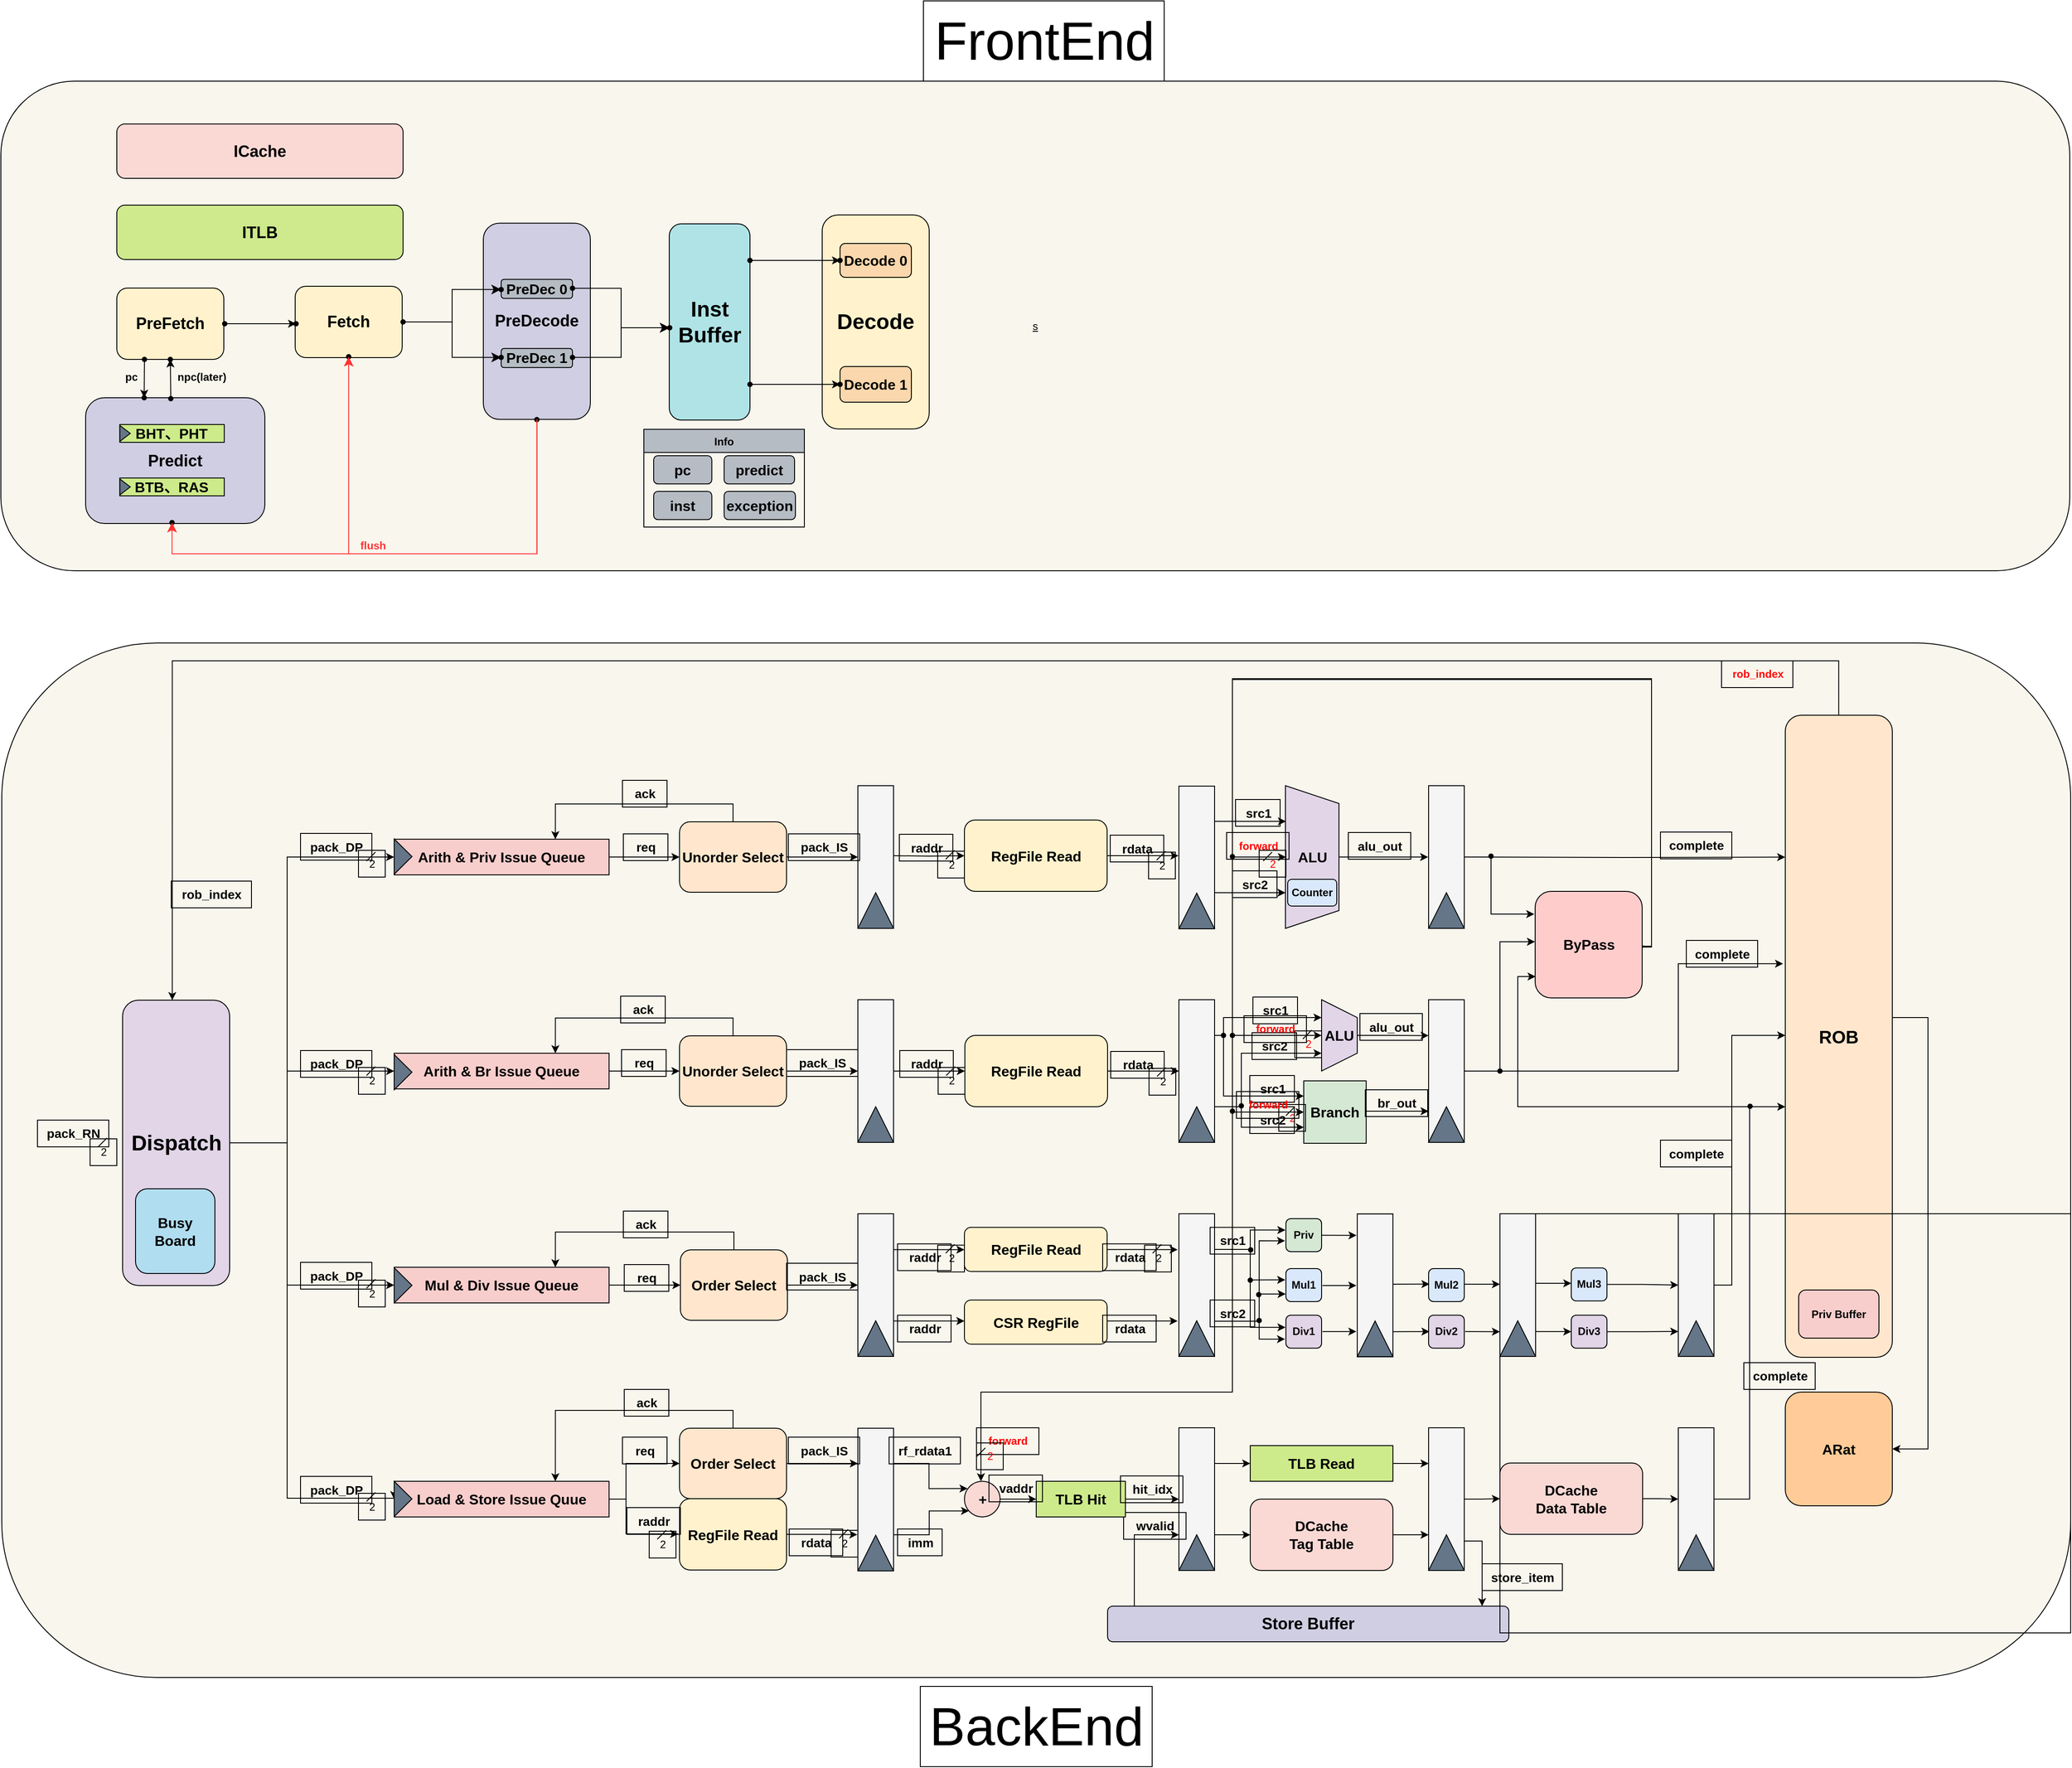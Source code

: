 <mxfile>
    <diagram name="第 1 页" id="N6iN6V0hHzY832mEbOhE">
        <mxGraphModel dx="1987" dy="947" grid="1" gridSize="10" guides="1" tooltips="1" connect="0" arrows="1" fold="1" page="0" pageScale="1" pageWidth="827" pageHeight="1169" math="0" shadow="0">
            <root>
                <mxCell id="0"/>
                <mxCell id="1" parent="0"/>
                <mxCell id="pp8-QFKgKfyrIBCOwYfq-483" value="" style="rounded=1;whiteSpace=wrap;html=1;fillColor=#f9f7ed;strokeColor=#000000;" parent="1" vertex="1">
                    <mxGeometry x="-920" y="440" width="2320" height="1160" as="geometry"/>
                </mxCell>
                <mxCell id="pp8-QFKgKfyrIBCOwYfq-482" value="s" style="rounded=1;whiteSpace=wrap;html=1;fillColor=#f9f7ed;strokeColor=#000000;fontStyle=4" parent="1" vertex="1">
                    <mxGeometry x="-921" y="-190" width="2320" height="549" as="geometry"/>
                </mxCell>
                <mxCell id="pp8-QFKgKfyrIBCOwYfq-14" value="&lt;b style=&quot;&quot;&gt;&lt;font color=&quot;#000000&quot; style=&quot;font-size: 18px;&quot;&gt;ICache&lt;/font&gt;&lt;/b&gt;" style="rounded=1;whiteSpace=wrap;html=1;fillColor=#fad9d5;strokeColor=#000000;direction=east;flipV=0;fontSize=14;" parent="1" vertex="1">
                    <mxGeometry x="-791" y="-142" width="321" height="61" as="geometry"/>
                </mxCell>
                <mxCell id="pp8-QFKgKfyrIBCOwYfq-109" style="edgeStyle=orthogonalEdgeStyle;rounded=0;orthogonalLoop=1;jettySize=auto;html=1;exitX=1;exitY=0.5;exitDx=0;exitDy=0;entryX=0;entryY=0.5;entryDx=0;entryDy=0;strokeColor=#000000;" parent="1" source="pp8-QFKgKfyrIBCOwYfq-94" target="pp8-QFKgKfyrIBCOwYfq-102" edge="1">
                    <mxGeometry relative="1" as="geometry">
                        <Array as="points">
                            <mxPoint x="-600" y="1000"/>
                            <mxPoint x="-600" y="920"/>
                        </Array>
                    </mxGeometry>
                </mxCell>
                <mxCell id="pp8-QFKgKfyrIBCOwYfq-110" style="edgeStyle=orthogonalEdgeStyle;rounded=0;orthogonalLoop=1;jettySize=auto;html=1;exitX=1;exitY=0.5;exitDx=0;exitDy=0;entryX=0;entryY=0.5;entryDx=0;entryDy=0;strokeColor=#000000;" parent="1" source="pp8-QFKgKfyrIBCOwYfq-94" target="pp8-QFKgKfyrIBCOwYfq-103" edge="1">
                    <mxGeometry relative="1" as="geometry">
                        <Array as="points">
                            <mxPoint x="-600" y="1000"/>
                            <mxPoint x="-600" y="1160"/>
                        </Array>
                    </mxGeometry>
                </mxCell>
                <mxCell id="pp8-QFKgKfyrIBCOwYfq-111" style="edgeStyle=orthogonalEdgeStyle;rounded=0;orthogonalLoop=1;jettySize=auto;html=1;exitX=1;exitY=0.5;exitDx=0;exitDy=0;entryX=0;entryY=0.5;entryDx=0;entryDy=0;strokeColor=#000000;" parent="1" source="pp8-QFKgKfyrIBCOwYfq-94" target="pp8-QFKgKfyrIBCOwYfq-104" edge="1">
                    <mxGeometry relative="1" as="geometry">
                        <Array as="points">
                            <mxPoint x="-600" y="1001"/>
                            <mxPoint x="-600" y="1399"/>
                        </Array>
                    </mxGeometry>
                </mxCell>
                <mxCell id="pp8-QFKgKfyrIBCOwYfq-168" style="edgeStyle=orthogonalEdgeStyle;rounded=0;orthogonalLoop=1;jettySize=auto;html=1;exitX=1;exitY=0.5;exitDx=0;exitDy=0;entryX=0;entryY=0.5;entryDx=0;entryDy=0;strokeColor=#000000;" parent="1" source="pp8-QFKgKfyrIBCOwYfq-94" target="pp8-QFKgKfyrIBCOwYfq-101" edge="1">
                    <mxGeometry relative="1" as="geometry">
                        <Array as="points">
                            <mxPoint x="-600" y="1000"/>
                            <mxPoint x="-600" y="680"/>
                        </Array>
                    </mxGeometry>
                </mxCell>
                <mxCell id="pp8-QFKgKfyrIBCOwYfq-94" value="&lt;b&gt;&lt;font style=&quot;font-size: 24px;&quot;&gt;Dispatch&lt;/font&gt;&lt;/b&gt;" style="rounded=1;whiteSpace=wrap;html=1;fillColor=#e1d5e7;strokeColor=#000000;" parent="1" vertex="1">
                    <mxGeometry x="-784.5" y="840.5" width="120" height="320" as="geometry"/>
                </mxCell>
                <mxCell id="pp8-QFKgKfyrIBCOwYfq-97" value="" style="endArrow=none;html=1;rounded=0;strokeColor=#000000;" parent="1" edge="1">
                    <mxGeometry width="50" height="50" relative="1" as="geometry">
                        <mxPoint x="-812" y="1005" as="sourcePoint"/>
                        <mxPoint x="-802" y="995" as="targetPoint"/>
                    </mxGeometry>
                </mxCell>
                <mxCell id="pp8-QFKgKfyrIBCOwYfq-98" value="2" style="text;html=1;align=center;verticalAlign=middle;resizable=0;points=[];autosize=1;strokeColor=#000000;fillColor=none;" parent="1" vertex="1">
                    <mxGeometry x="-821" y="996" width="30" height="30" as="geometry"/>
                </mxCell>
                <mxCell id="pp8-QFKgKfyrIBCOwYfq-99" value="pack_RN" style="text;html=1;align=center;verticalAlign=middle;resizable=0;points=[];autosize=1;strokeColor=#000000;fillColor=none;fontStyle=1;fontSize=14;" parent="1" vertex="1">
                    <mxGeometry x="-880" y="975" width="80" height="30" as="geometry"/>
                </mxCell>
                <mxCell id="pp8-QFKgKfyrIBCOwYfq-129" style="edgeStyle=orthogonalEdgeStyle;rounded=0;orthogonalLoop=1;jettySize=auto;html=1;exitX=1;exitY=0.5;exitDx=0;exitDy=0;entryX=0;entryY=0.5;entryDx=0;entryDy=0;strokeColor=#000000;" parent="1" source="pp8-QFKgKfyrIBCOwYfq-101" target="pp8-QFKgKfyrIBCOwYfq-120" edge="1">
                    <mxGeometry relative="1" as="geometry"/>
                </mxCell>
                <mxCell id="pp8-QFKgKfyrIBCOwYfq-101" value="&lt;b style=&quot;border-color: var(--border-color); font-size: 16px;&quot;&gt;Arith &amp;amp; Priv Issue Queue&lt;/b&gt;" style="rounded=0;whiteSpace=wrap;html=1;fillColor=#f8cecc;strokeColor=#000000;fontSize=16;" parent="1" vertex="1">
                    <mxGeometry x="-480" y="660" width="241" height="40" as="geometry"/>
                </mxCell>
                <mxCell id="pp8-QFKgKfyrIBCOwYfq-131" style="edgeStyle=orthogonalEdgeStyle;rounded=0;orthogonalLoop=1;jettySize=auto;html=1;exitX=1;exitY=0.5;exitDx=0;exitDy=0;entryX=0;entryY=0.5;entryDx=0;entryDy=0;strokeColor=#000000;" parent="1" source="pp8-QFKgKfyrIBCOwYfq-102" target="pp8-QFKgKfyrIBCOwYfq-121" edge="1">
                    <mxGeometry relative="1" as="geometry"/>
                </mxCell>
                <mxCell id="pp8-QFKgKfyrIBCOwYfq-102" value="&lt;b style=&quot;border-color: var(--border-color); font-size: 16px;&quot;&gt;Arith &amp;amp; Br Issue Queue&lt;/b&gt;" style="rounded=0;whiteSpace=wrap;html=1;fillColor=#f8cecc;strokeColor=#000000;fontSize=16;" parent="1" vertex="1">
                    <mxGeometry x="-480" y="900" width="241" height="40" as="geometry"/>
                </mxCell>
                <mxCell id="pp8-QFKgKfyrIBCOwYfq-133" style="edgeStyle=orthogonalEdgeStyle;rounded=0;orthogonalLoop=1;jettySize=auto;html=1;exitX=1;exitY=0.5;exitDx=0;exitDy=0;entryX=0;entryY=0.5;entryDx=0;entryDy=0;strokeColor=#000000;" parent="1" source="pp8-QFKgKfyrIBCOwYfq-103" target="pp8-QFKgKfyrIBCOwYfq-122" edge="1">
                    <mxGeometry relative="1" as="geometry"/>
                </mxCell>
                <mxCell id="pp8-QFKgKfyrIBCOwYfq-103" value="&lt;b style=&quot;font-size: 16px;&quot;&gt;Mul &amp;amp; Div Issue Queue&lt;/b&gt;" style="rounded=0;whiteSpace=wrap;html=1;fillColor=#f8cecc;strokeColor=#000000;fontSize=16;" parent="1" vertex="1">
                    <mxGeometry x="-480" y="1140" width="241" height="40" as="geometry"/>
                </mxCell>
                <mxCell id="pp8-QFKgKfyrIBCOwYfq-135" style="edgeStyle=orthogonalEdgeStyle;rounded=0;orthogonalLoop=1;jettySize=auto;html=1;exitX=1;exitY=0.5;exitDx=0;exitDy=0;entryX=0;entryY=0.5;entryDx=0;entryDy=0;strokeColor=#000000;" parent="1" source="pp8-QFKgKfyrIBCOwYfq-104" target="pp8-QFKgKfyrIBCOwYfq-123" edge="1">
                    <mxGeometry relative="1" as="geometry">
                        <Array as="points">
                            <mxPoint x="-220" y="1400"/>
                            <mxPoint x="-220" y="1360"/>
                        </Array>
                    </mxGeometry>
                </mxCell>
                <mxCell id="pp8-QFKgKfyrIBCOwYfq-104" value="&lt;b style=&quot;font-size: 16px;&quot;&gt;Load &amp;amp; Store Issue Quue&lt;/b&gt;" style="rounded=0;whiteSpace=wrap;html=1;fillColor=#f8cecc;strokeColor=#000000;fontSize=16;" parent="1" vertex="1">
                    <mxGeometry x="-480" y="1380" width="241" height="40" as="geometry"/>
                </mxCell>
                <mxCell id="pp8-QFKgKfyrIBCOwYfq-105" value="&lt;font style=&quot;font-size: 16px;&quot;&gt;&lt;b style=&quot;font-size: 16px;&quot;&gt;Busy Board&lt;/b&gt;&lt;/font&gt;" style="rounded=1;whiteSpace=wrap;html=1;fillColor=#b1ddf0;strokeColor=#000000;fontSize=16;" parent="1" vertex="1">
                    <mxGeometry x="-770" y="1052" width="89" height="95" as="geometry"/>
                </mxCell>
                <mxCell id="pp8-QFKgKfyrIBCOwYfq-128" style="edgeStyle=orthogonalEdgeStyle;rounded=0;orthogonalLoop=1;jettySize=auto;html=1;exitX=0.5;exitY=0;exitDx=0;exitDy=0;entryX=0.75;entryY=0;entryDx=0;entryDy=0;strokeColor=#000000;" parent="1" source="pp8-QFKgKfyrIBCOwYfq-120" target="pp8-QFKgKfyrIBCOwYfq-101" edge="1">
                    <mxGeometry relative="1" as="geometry"/>
                </mxCell>
                <mxCell id="pp8-QFKgKfyrIBCOwYfq-164" style="edgeStyle=orthogonalEdgeStyle;rounded=0;orthogonalLoop=1;jettySize=auto;html=1;exitX=1;exitY=0.5;exitDx=0;exitDy=0;entryX=0;entryY=0.5;entryDx=0;entryDy=0;strokeColor=#000000;" parent="1" source="pp8-QFKgKfyrIBCOwYfq-120" target="pp8-QFKgKfyrIBCOwYfq-152" edge="1">
                    <mxGeometry relative="1" as="geometry"/>
                </mxCell>
                <mxCell id="pp8-QFKgKfyrIBCOwYfq-120" value="Unorder Select" style="rounded=1;whiteSpace=wrap;html=1;fontStyle=1;fillColor=#ffe6cc;strokeColor=#000000;fontSize=16;" parent="1" vertex="1">
                    <mxGeometry x="-160" y="640.5" width="120" height="79" as="geometry"/>
                </mxCell>
                <mxCell id="pp8-QFKgKfyrIBCOwYfq-130" style="edgeStyle=orthogonalEdgeStyle;rounded=0;orthogonalLoop=1;jettySize=auto;html=1;exitX=0.5;exitY=0;exitDx=0;exitDy=0;entryX=0.75;entryY=0;entryDx=0;entryDy=0;strokeColor=#000000;" parent="1" source="pp8-QFKgKfyrIBCOwYfq-121" target="pp8-QFKgKfyrIBCOwYfq-102" edge="1">
                    <mxGeometry relative="1" as="geometry"/>
                </mxCell>
                <mxCell id="pp8-QFKgKfyrIBCOwYfq-165" style="edgeStyle=orthogonalEdgeStyle;rounded=0;orthogonalLoop=1;jettySize=auto;html=1;exitX=1;exitY=0.5;exitDx=0;exitDy=0;entryX=0;entryY=0.5;entryDx=0;entryDy=0;strokeColor=#000000;" parent="1" source="pp8-QFKgKfyrIBCOwYfq-121" target="pp8-QFKgKfyrIBCOwYfq-155" edge="1">
                    <mxGeometry relative="1" as="geometry"/>
                </mxCell>
                <mxCell id="pp8-QFKgKfyrIBCOwYfq-121" value="Unorder Select" style="rounded=1;whiteSpace=wrap;html=1;fontStyle=1;fillColor=#ffe6cc;strokeColor=#000000;fontSize=16;" parent="1" vertex="1">
                    <mxGeometry x="-160" y="880.5" width="120" height="79" as="geometry"/>
                </mxCell>
                <mxCell id="pp8-QFKgKfyrIBCOwYfq-132" style="edgeStyle=orthogonalEdgeStyle;rounded=0;orthogonalLoop=1;jettySize=auto;html=1;exitX=0.5;exitY=0;exitDx=0;exitDy=0;entryX=0.75;entryY=0;entryDx=0;entryDy=0;strokeColor=#000000;" parent="1" source="pp8-QFKgKfyrIBCOwYfq-122" target="pp8-QFKgKfyrIBCOwYfq-103" edge="1">
                    <mxGeometry relative="1" as="geometry"/>
                </mxCell>
                <mxCell id="pp8-QFKgKfyrIBCOwYfq-166" style="edgeStyle=orthogonalEdgeStyle;rounded=0;orthogonalLoop=1;jettySize=auto;html=1;exitX=1;exitY=0.5;exitDx=0;exitDy=0;strokeColor=#000000;" parent="1" source="pp8-QFKgKfyrIBCOwYfq-122" target="pp8-QFKgKfyrIBCOwYfq-158" edge="1">
                    <mxGeometry relative="1" as="geometry"/>
                </mxCell>
                <mxCell id="pp8-QFKgKfyrIBCOwYfq-122" value="Order Select" style="rounded=1;whiteSpace=wrap;html=1;fontStyle=1;fillColor=#ffe6cc;strokeColor=#000000;fontSize=16;" parent="1" vertex="1">
                    <mxGeometry x="-159" y="1120.5" width="120" height="79" as="geometry"/>
                </mxCell>
                <mxCell id="pp8-QFKgKfyrIBCOwYfq-134" style="edgeStyle=orthogonalEdgeStyle;rounded=0;orthogonalLoop=1;jettySize=auto;html=1;exitX=0.5;exitY=0;exitDx=0;exitDy=0;entryX=0.75;entryY=0;entryDx=0;entryDy=0;strokeColor=#000000;" parent="1" source="pp8-QFKgKfyrIBCOwYfq-123" target="pp8-QFKgKfyrIBCOwYfq-104" edge="1">
                    <mxGeometry relative="1" as="geometry"/>
                </mxCell>
                <mxCell id="-GU3EejLwVTsNvYZy9xl-7" value="" style="edgeStyle=orthogonalEdgeStyle;rounded=0;orthogonalLoop=1;jettySize=auto;html=1;strokeColor=#000000;" parent="1" source="pp8-QFKgKfyrIBCOwYfq-123" edge="1">
                    <mxGeometry relative="1" as="geometry">
                        <mxPoint x="40" y="1360" as="targetPoint"/>
                    </mxGeometry>
                </mxCell>
                <mxCell id="pp8-QFKgKfyrIBCOwYfq-123" value="Order Select" style="rounded=1;whiteSpace=wrap;html=1;fontStyle=1;fillColor=#ffe6cc;strokeColor=#000000;fontSize=16;" parent="1" vertex="1">
                    <mxGeometry x="-160" y="1320.5" width="120" height="79" as="geometry"/>
                </mxCell>
                <mxCell id="pp8-QFKgKfyrIBCOwYfq-138" value="req" style="text;html=1;align=center;verticalAlign=middle;resizable=0;points=[];autosize=1;strokeColor=#000000;fillColor=none;fontStyle=1;fontSize=14;" parent="1" vertex="1">
                    <mxGeometry x="-223" y="654" width="50" height="30" as="geometry"/>
                </mxCell>
                <mxCell id="pp8-QFKgKfyrIBCOwYfq-139" value="ack" style="text;html=1;align=center;verticalAlign=middle;resizable=0;points=[];autosize=1;strokeColor=#000000;fillColor=none;fontStyle=1;fontSize=14;" parent="1" vertex="1">
                    <mxGeometry x="-224" y="594" width="50" height="30" as="geometry"/>
                </mxCell>
                <mxCell id="pp8-QFKgKfyrIBCOwYfq-140" value="req" style="text;html=1;align=center;verticalAlign=middle;resizable=0;points=[];autosize=1;strokeColor=#000000;fillColor=none;fontStyle=1;fontSize=14;" parent="1" vertex="1">
                    <mxGeometry x="-225" y="896" width="50" height="30" as="geometry"/>
                </mxCell>
                <mxCell id="pp8-QFKgKfyrIBCOwYfq-141" value="ack" style="text;html=1;align=center;verticalAlign=middle;resizable=0;points=[];autosize=1;strokeColor=#000000;fillColor=none;fontStyle=1;fontSize=14;" parent="1" vertex="1">
                    <mxGeometry x="-226" y="836" width="50" height="30" as="geometry"/>
                </mxCell>
                <mxCell id="pp8-QFKgKfyrIBCOwYfq-142" value="req" style="text;html=1;align=center;verticalAlign=middle;resizable=0;points=[];autosize=1;strokeColor=#000000;fillColor=none;fontStyle=1;fontSize=14;" parent="1" vertex="1">
                    <mxGeometry x="-222" y="1137" width="50" height="30" as="geometry"/>
                </mxCell>
                <mxCell id="pp8-QFKgKfyrIBCOwYfq-143" value="ack" style="text;html=1;align=center;verticalAlign=middle;resizable=0;points=[];autosize=1;strokeColor=#000000;fillColor=none;fontStyle=1;fontSize=14;" parent="1" vertex="1">
                    <mxGeometry x="-223" y="1077" width="50" height="30" as="geometry"/>
                </mxCell>
                <mxCell id="pp8-QFKgKfyrIBCOwYfq-144" value="req" style="text;html=1;align=center;verticalAlign=middle;resizable=0;points=[];autosize=1;strokeColor=#000000;fillColor=none;fontStyle=1;fontSize=14;" parent="1" vertex="1">
                    <mxGeometry x="-224" y="1330.5" width="50" height="30" as="geometry"/>
                </mxCell>
                <mxCell id="pp8-QFKgKfyrIBCOwYfq-145" value="ack" style="text;html=1;align=center;verticalAlign=middle;resizable=0;points=[];autosize=1;strokeColor=#000000;fillColor=none;fontStyle=1;fontSize=14;" parent="1" vertex="1">
                    <mxGeometry x="-222" y="1277" width="50" height="30" as="geometry"/>
                </mxCell>
                <mxCell id="pp8-QFKgKfyrIBCOwYfq-151" value="" style="group;strokeColor=#000000;" parent="1" vertex="1" connectable="0">
                    <mxGeometry x="40" y="600" width="40" height="160" as="geometry"/>
                </mxCell>
                <mxCell id="pp8-QFKgKfyrIBCOwYfq-152" value="" style="rounded=0;whiteSpace=wrap;html=1;fillColor=#f5f5f5;fontColor=#333333;strokeColor=#000000;" parent="pp8-QFKgKfyrIBCOwYfq-151" vertex="1">
                    <mxGeometry width="40" height="160" as="geometry"/>
                </mxCell>
                <mxCell id="pp8-QFKgKfyrIBCOwYfq-153" value="" style="triangle;whiteSpace=wrap;html=1;rotation=-90;fillColor=#647687;fontColor=#ffffff;strokeColor=#000000;" parent="pp8-QFKgKfyrIBCOwYfq-151" vertex="1">
                    <mxGeometry y="120" width="40" height="40" as="geometry"/>
                </mxCell>
                <mxCell id="pp8-QFKgKfyrIBCOwYfq-154" value="" style="group;strokeColor=#000000;" parent="1" vertex="1" connectable="0">
                    <mxGeometry x="40" y="840" width="40" height="160" as="geometry"/>
                </mxCell>
                <mxCell id="pp8-QFKgKfyrIBCOwYfq-155" value="" style="rounded=0;whiteSpace=wrap;html=1;fillColor=#f5f5f5;fontColor=#333333;strokeColor=#000000;" parent="pp8-QFKgKfyrIBCOwYfq-154" vertex="1">
                    <mxGeometry width="40" height="160" as="geometry"/>
                </mxCell>
                <mxCell id="pp8-QFKgKfyrIBCOwYfq-156" value="" style="triangle;whiteSpace=wrap;html=1;rotation=-90;fillColor=#647687;fontColor=#ffffff;strokeColor=#000000;" parent="pp8-QFKgKfyrIBCOwYfq-154" vertex="1">
                    <mxGeometry y="120" width="40" height="40" as="geometry"/>
                </mxCell>
                <mxCell id="pp8-QFKgKfyrIBCOwYfq-157" value="" style="group;strokeColor=#000000;" parent="1" vertex="1" connectable="0">
                    <mxGeometry x="40" y="1080" width="40" height="160" as="geometry"/>
                </mxCell>
                <mxCell id="pp8-QFKgKfyrIBCOwYfq-158" value="" style="rounded=0;whiteSpace=wrap;html=1;fillColor=#f5f5f5;fontColor=#333333;strokeColor=#000000;" parent="pp8-QFKgKfyrIBCOwYfq-157" vertex="1">
                    <mxGeometry width="40" height="160" as="geometry"/>
                </mxCell>
                <mxCell id="pp8-QFKgKfyrIBCOwYfq-159" value="" style="triangle;whiteSpace=wrap;html=1;rotation=-90;fillColor=#647687;fontColor=#ffffff;strokeColor=#000000;" parent="pp8-QFKgKfyrIBCOwYfq-157" vertex="1">
                    <mxGeometry y="120" width="40" height="40" as="geometry"/>
                </mxCell>
                <mxCell id="pp8-QFKgKfyrIBCOwYfq-160" value="" style="group;strokeColor=#000000;" parent="1" vertex="1" connectable="0">
                    <mxGeometry x="40" y="1320.5" width="40" height="160" as="geometry"/>
                </mxCell>
                <mxCell id="pp8-QFKgKfyrIBCOwYfq-161" value="" style="rounded=0;whiteSpace=wrap;html=1;fillColor=#f5f5f5;fontColor=#333333;strokeColor=#000000;" parent="pp8-QFKgKfyrIBCOwYfq-160" vertex="1">
                    <mxGeometry width="40" height="160" as="geometry"/>
                </mxCell>
                <mxCell id="pp8-QFKgKfyrIBCOwYfq-162" value="" style="triangle;whiteSpace=wrap;html=1;rotation=-90;fillColor=#647687;fontColor=#ffffff;strokeColor=#000000;" parent="pp8-QFKgKfyrIBCOwYfq-160" vertex="1">
                    <mxGeometry y="120" width="40" height="40" as="geometry"/>
                </mxCell>
                <mxCell id="pp8-QFKgKfyrIBCOwYfq-205" style="edgeStyle=orthogonalEdgeStyle;rounded=0;orthogonalLoop=1;jettySize=auto;html=1;exitX=1;exitY=0.5;exitDx=0;exitDy=0;entryX=0;entryY=0.5;entryDx=0;entryDy=0;strokeColor=#000000;" parent="1" source="pp8-QFKgKfyrIBCOwYfq-180" target="pp8-QFKgKfyrIBCOwYfq-195" edge="1">
                    <mxGeometry relative="1" as="geometry"/>
                </mxCell>
                <mxCell id="pp8-QFKgKfyrIBCOwYfq-180" value="&lt;b style=&quot;font-size: 16px;&quot;&gt;RegFile Read&lt;/b&gt;" style="rounded=1;whiteSpace=wrap;html=1;fillColor=#fff2cc;strokeColor=#000000;fontSize=16;gradientColor=none;" parent="1" vertex="1">
                    <mxGeometry x="160" y="880" width="160" height="80" as="geometry"/>
                </mxCell>
                <mxCell id="-GU3EejLwVTsNvYZy9xl-8" value="" style="edgeStyle=orthogonalEdgeStyle;rounded=0;orthogonalLoop=1;jettySize=auto;html=1;entryX=-0.015;entryY=0.746;entryDx=0;entryDy=0;entryPerimeter=0;strokeColor=#000000;" parent="1" source="pp8-QFKgKfyrIBCOwYfq-182" target="pp8-QFKgKfyrIBCOwYfq-161" edge="1">
                    <mxGeometry relative="1" as="geometry"/>
                </mxCell>
                <mxCell id="pp8-QFKgKfyrIBCOwYfq-182" value="&lt;b style=&quot;font-size: 16px;&quot;&gt;RegFile Read&lt;/b&gt;" style="rounded=1;whiteSpace=wrap;html=1;fillColor=#fff2cc;strokeColor=#000000;fontSize=16;" parent="1" vertex="1">
                    <mxGeometry x="-160" y="1399.5" width="120" height="80" as="geometry"/>
                </mxCell>
                <mxCell id="pp8-QFKgKfyrIBCOwYfq-185" style="edgeStyle=orthogonalEdgeStyle;rounded=0;orthogonalLoop=1;jettySize=auto;html=1;exitX=1;exitY=0.5;exitDx=0;exitDy=0;entryX=0;entryY=0.5;entryDx=0;entryDy=0;strokeColor=#000000;" parent="1" source="pp8-QFKgKfyrIBCOwYfq-155" target="pp8-QFKgKfyrIBCOwYfq-180" edge="1">
                    <mxGeometry relative="1" as="geometry"/>
                </mxCell>
                <mxCell id="pp8-QFKgKfyrIBCOwYfq-191" value="" style="group;strokeColor=#000000;" parent="1" vertex="1" connectable="0">
                    <mxGeometry x="400" y="600.5" width="40" height="160" as="geometry"/>
                </mxCell>
                <mxCell id="pp8-QFKgKfyrIBCOwYfq-192" value="" style="rounded=0;whiteSpace=wrap;html=1;fillColor=#f5f5f5;fontColor=#333333;strokeColor=#000000;" parent="pp8-QFKgKfyrIBCOwYfq-191" vertex="1">
                    <mxGeometry width="40" height="160" as="geometry"/>
                </mxCell>
                <mxCell id="pp8-QFKgKfyrIBCOwYfq-193" value="" style="triangle;whiteSpace=wrap;html=1;rotation=-90;fillColor=#647687;fontColor=#ffffff;strokeColor=#000000;" parent="pp8-QFKgKfyrIBCOwYfq-191" vertex="1">
                    <mxGeometry y="120" width="40" height="40" as="geometry"/>
                </mxCell>
                <mxCell id="pp8-QFKgKfyrIBCOwYfq-194" value="" style="group;strokeColor=#000000;" parent="1" vertex="1" connectable="0">
                    <mxGeometry x="400" y="840" width="40" height="160" as="geometry"/>
                </mxCell>
                <mxCell id="pp8-QFKgKfyrIBCOwYfq-195" value="" style="rounded=0;whiteSpace=wrap;html=1;fillColor=#f5f5f5;fontColor=#333333;strokeColor=#000000;" parent="pp8-QFKgKfyrIBCOwYfq-194" vertex="1">
                    <mxGeometry width="40" height="160" as="geometry"/>
                </mxCell>
                <mxCell id="pp8-QFKgKfyrIBCOwYfq-196" value="" style="triangle;whiteSpace=wrap;html=1;rotation=-90;fillColor=#647687;fontColor=#ffffff;strokeColor=#000000;" parent="pp8-QFKgKfyrIBCOwYfq-194" vertex="1">
                    <mxGeometry y="120" width="40" height="40" as="geometry"/>
                </mxCell>
                <mxCell id="pp8-QFKgKfyrIBCOwYfq-197" value="" style="group;strokeColor=#000000;" parent="1" vertex="1" connectable="0">
                    <mxGeometry x="400" y="1080" width="40" height="160" as="geometry"/>
                </mxCell>
                <mxCell id="pp8-QFKgKfyrIBCOwYfq-244" style="edgeStyle=orthogonalEdgeStyle;rounded=0;orthogonalLoop=1;jettySize=auto;html=1;exitX=1;exitY=0.5;exitDx=0;exitDy=0;strokeColor=#000000;" parent="pp8-QFKgKfyrIBCOwYfq-197" source="pp8-QFKgKfyrIBCOwYfq-198" edge="1">
                    <mxGeometry relative="1" as="geometry">
                        <mxPoint x="40.138" y="80.241" as="targetPoint"/>
                    </mxGeometry>
                </mxCell>
                <mxCell id="pp8-QFKgKfyrIBCOwYfq-198" value="" style="rounded=0;whiteSpace=wrap;html=1;fillColor=#f5f5f5;fontColor=#333333;strokeColor=#000000;" parent="pp8-QFKgKfyrIBCOwYfq-197" vertex="1">
                    <mxGeometry width="40" height="160" as="geometry"/>
                </mxCell>
                <mxCell id="pp8-QFKgKfyrIBCOwYfq-199" value="" style="triangle;whiteSpace=wrap;html=1;rotation=-90;fillColor=#647687;fontColor=#ffffff;strokeColor=#000000;" parent="pp8-QFKgKfyrIBCOwYfq-197" vertex="1">
                    <mxGeometry y="120" width="40" height="40" as="geometry"/>
                </mxCell>
                <mxCell id="pp8-QFKgKfyrIBCOwYfq-200" value="" style="group;strokeColor=#000000;" parent="1" vertex="1" connectable="0">
                    <mxGeometry x="400" y="1320" width="40" height="160" as="geometry"/>
                </mxCell>
                <mxCell id="pp8-QFKgKfyrIBCOwYfq-201" value="" style="rounded=0;whiteSpace=wrap;html=1;fillColor=#f5f5f5;fontColor=#333333;strokeColor=#000000;" parent="pp8-QFKgKfyrIBCOwYfq-200" vertex="1">
                    <mxGeometry width="40" height="160" as="geometry"/>
                </mxCell>
                <mxCell id="pp8-QFKgKfyrIBCOwYfq-202" value="" style="triangle;whiteSpace=wrap;html=1;rotation=-90;fillColor=#647687;fontColor=#ffffff;strokeColor=#000000;" parent="pp8-QFKgKfyrIBCOwYfq-200" vertex="1">
                    <mxGeometry y="120" width="40" height="40" as="geometry"/>
                </mxCell>
                <mxCell id="pp8-QFKgKfyrIBCOwYfq-225" style="edgeStyle=orthogonalEdgeStyle;rounded=0;orthogonalLoop=1;jettySize=auto;html=1;exitX=0.5;exitY=0;exitDx=0;exitDy=0;strokeColor=#000000;" parent="1" source="pp8-QFKgKfyrIBCOwYfq-226" edge="1">
                    <mxGeometry relative="1" as="geometry">
                        <mxPoint x="679.5" y="680" as="targetPoint"/>
                        <Array as="points"/>
                    </mxGeometry>
                </mxCell>
                <mxCell id="pp8-QFKgKfyrIBCOwYfq-226" value="&lt;b style=&quot;font-size: 16px;&quot;&gt;ALU&lt;/b&gt;" style="shape=trapezoid;perimeter=trapezoidPerimeter;whiteSpace=wrap;html=1;fixedSize=1;rotation=0;fillColor=#e1d5e7;strokeColor=#000000;direction=south;fontSize=16;" parent="1" vertex="1">
                    <mxGeometry x="519.5" y="600" width="60" height="160" as="geometry"/>
                </mxCell>
                <mxCell id="pp8-QFKgKfyrIBCOwYfq-227" style="edgeStyle=orthogonalEdgeStyle;rounded=0;orthogonalLoop=1;jettySize=auto;html=1;strokeColor=#000000;" parent="1" edge="1">
                    <mxGeometry relative="1" as="geometry">
                        <mxPoint x="440" y="640" as="sourcePoint"/>
                        <mxPoint x="520" y="640" as="targetPoint"/>
                    </mxGeometry>
                </mxCell>
                <mxCell id="pp8-QFKgKfyrIBCOwYfq-228" style="edgeStyle=orthogonalEdgeStyle;rounded=0;orthogonalLoop=1;jettySize=auto;html=1;exitX=1;exitY=0.75;exitDx=0;exitDy=0;entryX=0.75;entryY=1;entryDx=0;entryDy=0;strokeColor=#000000;" parent="1" edge="1">
                    <mxGeometry relative="1" as="geometry">
                        <mxPoint x="440.5" y="720" as="sourcePoint"/>
                        <mxPoint x="519.5" y="720" as="targetPoint"/>
                        <Array as="points">
                            <mxPoint x="460" y="720"/>
                            <mxPoint x="460" y="720"/>
                        </Array>
                    </mxGeometry>
                </mxCell>
                <mxCell id="pp8-QFKgKfyrIBCOwYfq-238" style="edgeStyle=orthogonalEdgeStyle;rounded=0;orthogonalLoop=1;jettySize=auto;html=1;exitX=0.5;exitY=0;exitDx=0;exitDy=0;strokeColor=#000000;" parent="1" source="pp8-QFKgKfyrIBCOwYfq-232" edge="1">
                    <mxGeometry relative="1" as="geometry">
                        <mxPoint x="680.0" y="880.241" as="targetPoint"/>
                    </mxGeometry>
                </mxCell>
                <mxCell id="pp8-QFKgKfyrIBCOwYfq-232" value="&lt;b style=&quot;font-size: 16px;&quot;&gt;ALU&lt;/b&gt;" style="shape=trapezoid;perimeter=trapezoidPerimeter;whiteSpace=wrap;html=1;fixedSize=1;rotation=0;fillColor=#e1d5e7;strokeColor=#000000;direction=south;fontSize=16;" parent="1" vertex="1">
                    <mxGeometry x="560" y="840" width="40" height="80" as="geometry"/>
                </mxCell>
                <mxCell id="pp8-QFKgKfyrIBCOwYfq-239" style="edgeStyle=orthogonalEdgeStyle;rounded=0;orthogonalLoop=1;jettySize=auto;html=1;exitX=1;exitY=0.5;exitDx=0;exitDy=0;strokeColor=#000000;" parent="1" edge="1">
                    <mxGeometry relative="1" as="geometry">
                        <mxPoint x="680" y="965" as="targetPoint"/>
                        <Array as="points">
                            <mxPoint x="680" y="965"/>
                        </Array>
                        <mxPoint x="610" y="965" as="sourcePoint"/>
                    </mxGeometry>
                </mxCell>
                <mxCell id="pp8-QFKgKfyrIBCOwYfq-233" value="&lt;b style=&quot;font-size: 16px;&quot;&gt;Branch&lt;/b&gt;" style="whiteSpace=wrap;html=1;aspect=fixed;fillColor=#d5e8d4;strokeColor=#000000;fontSize=16;" parent="1" vertex="1">
                    <mxGeometry x="540" y="931" width="70" height="70" as="geometry"/>
                </mxCell>
                <mxCell id="pp8-QFKgKfyrIBCOwYfq-234" style="edgeStyle=orthogonalEdgeStyle;rounded=0;orthogonalLoop=1;jettySize=auto;html=1;exitX=1;exitY=0.25;exitDx=0;exitDy=0;entryX=0.25;entryY=1;entryDx=0;entryDy=0;strokeColor=#000000;" parent="1" target="pp8-QFKgKfyrIBCOwYfq-232" edge="1">
                    <mxGeometry relative="1" as="geometry">
                        <Array as="points">
                            <mxPoint x="450" y="880"/>
                            <mxPoint x="450" y="860"/>
                        </Array>
                        <mxPoint x="440" y="879.0" as="sourcePoint"/>
                    </mxGeometry>
                </mxCell>
                <mxCell id="pp8-QFKgKfyrIBCOwYfq-235" style="edgeStyle=orthogonalEdgeStyle;rounded=0;orthogonalLoop=1;jettySize=auto;html=1;exitX=1;exitY=0.75;exitDx=0;exitDy=0;entryX=0.75;entryY=1;entryDx=0;entryDy=0;strokeColor=#000000;" parent="1" target="pp8-QFKgKfyrIBCOwYfq-232" edge="1">
                    <mxGeometry relative="1" as="geometry">
                        <Array as="points">
                            <mxPoint x="470" y="960"/>
                            <mxPoint x="470" y="900"/>
                        </Array>
                        <mxPoint x="440" y="959.0" as="sourcePoint"/>
                    </mxGeometry>
                </mxCell>
                <mxCell id="pp8-QFKgKfyrIBCOwYfq-236" style="edgeStyle=orthogonalEdgeStyle;rounded=0;orthogonalLoop=1;jettySize=auto;html=1;exitX=1;exitY=0.25;exitDx=0;exitDy=0;entryX=0;entryY=0.25;entryDx=0;entryDy=0;strokeColor=#000000;" parent="1" edge="1">
                    <mxGeometry relative="1" as="geometry">
                        <Array as="points">
                            <mxPoint x="450" y="880"/>
                            <mxPoint x="450" y="948"/>
                            <mxPoint x="540" y="948"/>
                        </Array>
                        <mxPoint x="440" y="879.0" as="sourcePoint"/>
                        <mxPoint x="540" y="947.5" as="targetPoint"/>
                    </mxGeometry>
                </mxCell>
                <mxCell id="pp8-QFKgKfyrIBCOwYfq-237" style="edgeStyle=orthogonalEdgeStyle;rounded=0;orthogonalLoop=1;jettySize=auto;html=1;exitX=1;exitY=0.75;exitDx=0;exitDy=0;entryX=0;entryY=0.75;entryDx=0;entryDy=0;strokeColor=#000000;" parent="1" edge="1">
                    <mxGeometry relative="1" as="geometry">
                        <Array as="points">
                            <mxPoint x="470" y="960"/>
                            <mxPoint x="470" y="983"/>
                            <mxPoint x="540" y="983"/>
                        </Array>
                        <mxPoint x="440" y="959.0" as="sourcePoint"/>
                        <mxPoint x="540" y="982.5" as="targetPoint"/>
                    </mxGeometry>
                </mxCell>
                <mxCell id="pp8-QFKgKfyrIBCOwYfq-240" value="" style="group;strokeColor=#000000;" parent="1" vertex="1" connectable="0">
                    <mxGeometry x="680" y="840" width="40" height="160" as="geometry"/>
                </mxCell>
                <mxCell id="pp8-QFKgKfyrIBCOwYfq-241" value="" style="rounded=0;whiteSpace=wrap;html=1;fillColor=#f5f5f5;fontColor=#333333;strokeColor=#000000;" parent="pp8-QFKgKfyrIBCOwYfq-240" vertex="1">
                    <mxGeometry width="40" height="160" as="geometry"/>
                </mxCell>
                <mxCell id="pp8-QFKgKfyrIBCOwYfq-242" value="" style="triangle;whiteSpace=wrap;html=1;rotation=-90;fillColor=#647687;fontColor=#ffffff;strokeColor=#000000;" parent="pp8-QFKgKfyrIBCOwYfq-240" vertex="1">
                    <mxGeometry y="120" width="40" height="40" as="geometry"/>
                </mxCell>
                <mxCell id="pp8-QFKgKfyrIBCOwYfq-245" style="edgeStyle=orthogonalEdgeStyle;rounded=0;orthogonalLoop=1;jettySize=auto;html=1;exitX=1;exitY=0.25;exitDx=0;exitDy=0;entryX=-0.014;entryY=0.345;entryDx=0;entryDy=0;entryPerimeter=0;strokeColor=#000000;" parent="1" source="pp8-QFKgKfyrIBCOwYfq-198" target="A1JoY7GcFFuIIpcnc2Ma-21" edge="1">
                    <mxGeometry relative="1" as="geometry">
                        <mxPoint x="480" y="1120" as="targetPoint"/>
                    </mxGeometry>
                </mxCell>
                <mxCell id="pp8-QFKgKfyrIBCOwYfq-246" style="edgeStyle=orthogonalEdgeStyle;rounded=0;orthogonalLoop=1;jettySize=auto;html=1;entryX=-0.025;entryY=0.671;entryDx=0;entryDy=0;entryPerimeter=0;exitX=1.011;exitY=0.753;exitDx=0;exitDy=0;exitPerimeter=0;strokeColor=#000000;" parent="1" source="pp8-QFKgKfyrIBCOwYfq-198" target="A1JoY7GcFFuIIpcnc2Ma-21" edge="1">
                    <mxGeometry relative="1" as="geometry">
                        <mxPoint x="450" y="1190" as="sourcePoint"/>
                        <mxPoint x="480" y="1200" as="targetPoint"/>
                        <Array as="points">
                            <mxPoint x="490" y="1201"/>
                            <mxPoint x="490" y="1110"/>
                        </Array>
                    </mxGeometry>
                </mxCell>
                <mxCell id="pp8-QFKgKfyrIBCOwYfq-251" value="" style="group;strokeColor=#000000;" parent="1" vertex="1" connectable="0">
                    <mxGeometry x="680" y="1320" width="40" height="160" as="geometry"/>
                </mxCell>
                <mxCell id="pp8-QFKgKfyrIBCOwYfq-252" value="" style="rounded=0;whiteSpace=wrap;html=1;fillColor=#f5f5f5;fontColor=#333333;strokeColor=#000000;" parent="pp8-QFKgKfyrIBCOwYfq-251" vertex="1">
                    <mxGeometry width="40" height="160" as="geometry"/>
                </mxCell>
                <mxCell id="pp8-QFKgKfyrIBCOwYfq-253" value="" style="triangle;whiteSpace=wrap;html=1;rotation=-90;fillColor=#647687;fontColor=#ffffff;strokeColor=#000000;" parent="pp8-QFKgKfyrIBCOwYfq-251" vertex="1">
                    <mxGeometry y="120" width="40" height="40" as="geometry"/>
                </mxCell>
                <mxCell id="pp8-QFKgKfyrIBCOwYfq-267" style="edgeStyle=orthogonalEdgeStyle;rounded=0;orthogonalLoop=1;jettySize=auto;html=1;exitX=0.25;exitY=0;exitDx=0;exitDy=0;entryX=0;entryY=0.75;entryDx=0;entryDy=0;fontStyle=0;strokeColor=#000000;" parent="1" source="pp8-QFKgKfyrIBCOwYfq-259" target="pp8-QFKgKfyrIBCOwYfq-201" edge="1">
                    <mxGeometry relative="1" as="geometry">
                        <Array as="points">
                            <mxPoint x="350" y="1440"/>
                        </Array>
                    </mxGeometry>
                </mxCell>
                <mxCell id="pp8-QFKgKfyrIBCOwYfq-259" value="&lt;b style=&quot;font-size: 18px;&quot;&gt;Store Buffer&lt;/b&gt;" style="rounded=1;whiteSpace=wrap;html=1;fillColor=#d0cee2;strokeColor=#000000;fontSize=18;" parent="1" vertex="1">
                    <mxGeometry x="320" y="1520" width="450" height="40" as="geometry"/>
                </mxCell>
                <mxCell id="pp8-QFKgKfyrIBCOwYfq-264" style="edgeStyle=orthogonalEdgeStyle;rounded=0;orthogonalLoop=1;jettySize=auto;html=1;exitX=1;exitY=0.5;exitDx=0;exitDy=0;entryX=0;entryY=0.75;entryDx=0;entryDy=0;strokeColor=#000000;" parent="1" source="pp8-QFKgKfyrIBCOwYfq-260" target="pp8-QFKgKfyrIBCOwYfq-252" edge="1">
                    <mxGeometry relative="1" as="geometry"/>
                </mxCell>
                <mxCell id="pp8-QFKgKfyrIBCOwYfq-266" style="edgeStyle=orthogonalEdgeStyle;rounded=0;orthogonalLoop=1;jettySize=auto;html=1;exitX=1;exitY=0.794;exitDx=0;exitDy=0;fontStyle=1;exitPerimeter=0;strokeColor=#000000;" parent="1" source="pp8-QFKgKfyrIBCOwYfq-252" target="pp8-QFKgKfyrIBCOwYfq-259" edge="1">
                    <mxGeometry relative="1" as="geometry">
                        <Array as="points">
                            <mxPoint x="740" y="1447"/>
                        </Array>
                    </mxGeometry>
                </mxCell>
                <mxCell id="pp8-QFKgKfyrIBCOwYfq-260" value="&lt;b style=&quot;font-size: 16px;&quot;&gt;DCache&lt;br style=&quot;font-size: 16px;&quot;&gt;Tag Table&lt;br style=&quot;font-size: 16px;&quot;&gt;&lt;/b&gt;" style="rounded=1;whiteSpace=wrap;html=1;fillColor=#fad9d5;strokeColor=#000000;fontSize=16;" parent="1" vertex="1">
                    <mxGeometry x="480" y="1400" width="160" height="80" as="geometry"/>
                </mxCell>
                <mxCell id="pp8-QFKgKfyrIBCOwYfq-276" style="edgeStyle=orthogonalEdgeStyle;rounded=0;orthogonalLoop=1;jettySize=auto;html=1;exitX=1;exitY=0.5;exitDx=0;exitDy=0;entryX=0;entryY=0.5;entryDx=0;entryDy=0;strokeColor=#000000;" parent="1" source="pp8-QFKgKfyrIBCOwYfq-261" target="pp8-QFKgKfyrIBCOwYfq-274" edge="1">
                    <mxGeometry relative="1" as="geometry"/>
                </mxCell>
                <mxCell id="pp8-QFKgKfyrIBCOwYfq-261" value="&lt;b style=&quot;font-size: 16px;&quot;&gt;DCache&lt;br style=&quot;font-size: 16px;&quot;&gt;Data Table&lt;br style=&quot;font-size: 16px;&quot;&gt;&lt;/b&gt;" style="rounded=1;whiteSpace=wrap;html=1;fillColor=#fad9d5;strokeColor=#000000;fontSize=16;" parent="1" vertex="1">
                    <mxGeometry x="760" y="1359.5" width="160" height="80" as="geometry"/>
                </mxCell>
                <mxCell id="pp8-QFKgKfyrIBCOwYfq-263" style="edgeStyle=orthogonalEdgeStyle;rounded=0;orthogonalLoop=1;jettySize=auto;html=1;exitX=1;exitY=0.75;exitDx=0;exitDy=0;entryX=0;entryY=0.5;entryDx=0;entryDy=0;strokeColor=#000000;" parent="1" source="pp8-QFKgKfyrIBCOwYfq-201" target="pp8-QFKgKfyrIBCOwYfq-260" edge="1">
                    <mxGeometry relative="1" as="geometry"/>
                </mxCell>
                <mxCell id="pp8-QFKgKfyrIBCOwYfq-323" style="edgeStyle=orthogonalEdgeStyle;rounded=0;orthogonalLoop=1;jettySize=auto;html=1;exitX=1;exitY=0.5;exitDx=0;exitDy=0;entryX=0;entryY=0.25;entryDx=0;entryDy=0;strokeColor=#000000;" parent="1" source="pp8-QFKgKfyrIBCOwYfq-265" target="pp8-QFKgKfyrIBCOwYfq-252" edge="1">
                    <mxGeometry relative="1" as="geometry"/>
                </mxCell>
                <mxCell id="pp8-QFKgKfyrIBCOwYfq-265" value="&lt;b style=&quot;font-size: 16px;&quot;&gt;TLB Read&lt;/b&gt;" style="rounded=0;whiteSpace=wrap;html=1;fillColor=#cdeb8b;strokeColor=#000000;fontSize=16;" parent="1" vertex="1">
                    <mxGeometry x="480" y="1340" width="160" height="40" as="geometry"/>
                </mxCell>
                <mxCell id="pp8-QFKgKfyrIBCOwYfq-268" style="edgeStyle=orthogonalEdgeStyle;rounded=0;orthogonalLoop=1;jettySize=auto;html=1;exitX=1;exitY=0.5;exitDx=0;exitDy=0;entryX=0;entryY=0.5;entryDx=0;entryDy=0;strokeColor=#000000;" parent="1" source="pp8-QFKgKfyrIBCOwYfq-252" target="pp8-QFKgKfyrIBCOwYfq-261" edge="1">
                    <mxGeometry relative="1" as="geometry"/>
                </mxCell>
                <mxCell id="pp8-QFKgKfyrIBCOwYfq-333" style="edgeStyle=orthogonalEdgeStyle;rounded=0;orthogonalLoop=1;jettySize=auto;html=1;exitX=0.999;exitY=0.495;exitDx=0;exitDy=0;fillColor=#ffff88;strokeColor=#000000;exitPerimeter=0;" parent="1" source="pp8-QFKgKfyrIBCOwYfq-272" edge="1">
                    <mxGeometry relative="1" as="geometry">
                        <mxPoint x="910" y="570.75" as="sourcePoint"/>
                        <mxPoint x="520" y="680" as="targetPoint"/>
                        <Array as="points">
                            <mxPoint x="919" y="780"/>
                            <mxPoint x="930" y="780"/>
                            <mxPoint x="930" y="481"/>
                            <mxPoint x="460" y="481"/>
                            <mxPoint x="460" y="680"/>
                        </Array>
                    </mxGeometry>
                </mxCell>
                <mxCell id="pp8-QFKgKfyrIBCOwYfq-334" style="edgeStyle=orthogonalEdgeStyle;rounded=0;orthogonalLoop=1;jettySize=auto;html=1;exitX=1;exitY=0.5;exitDx=0;exitDy=0;entryX=0.5;entryY=1;entryDx=0;entryDy=0;fontColor=#FF0000;strokeColor=#000000;" parent="1" source="pp8-QFKgKfyrIBCOwYfq-272" target="pp8-QFKgKfyrIBCOwYfq-232" edge="1">
                    <mxGeometry relative="1" as="geometry">
                        <Array as="points">
                            <mxPoint x="919" y="780"/>
                            <mxPoint x="930" y="780"/>
                            <mxPoint x="930" y="480"/>
                            <mxPoint x="460" y="480"/>
                            <mxPoint x="460" y="880"/>
                            <mxPoint x="560" y="880"/>
                        </Array>
                    </mxGeometry>
                </mxCell>
                <mxCell id="pp8-QFKgKfyrIBCOwYfq-335" style="edgeStyle=orthogonalEdgeStyle;rounded=0;orthogonalLoop=1;jettySize=auto;html=1;exitX=1;exitY=0.5;exitDx=0;exitDy=0;entryX=0;entryY=0.5;entryDx=0;entryDy=0;fontColor=#FFFF00;fillColor=#cdeb8b;strokeColor=#000000;" parent="1" source="pp8-QFKgKfyrIBCOwYfq-272" target="pp8-QFKgKfyrIBCOwYfq-233" edge="1">
                    <mxGeometry relative="1" as="geometry">
                        <Array as="points">
                            <mxPoint x="919" y="780"/>
                            <mxPoint x="930" y="780"/>
                            <mxPoint x="930" y="480"/>
                            <mxPoint x="460" y="480"/>
                            <mxPoint x="460" y="966"/>
                        </Array>
                    </mxGeometry>
                </mxCell>
                <mxCell id="pp8-QFKgKfyrIBCOwYfq-272" value="&lt;b style=&quot;font-size: 16px;&quot;&gt;&lt;font style=&quot;font-size: 16px;&quot;&gt;ByPass&lt;/font&gt;&lt;/b&gt;" style="rounded=1;whiteSpace=wrap;html=1;fillColor=#ffcccc;strokeColor=#000000;fontSize=16;" parent="1" vertex="1">
                    <mxGeometry x="799.5" y="718.5" width="120" height="119.5" as="geometry"/>
                </mxCell>
                <mxCell id="pp8-QFKgKfyrIBCOwYfq-273" value="" style="group;strokeColor=#000000;" parent="1" vertex="1" connectable="0">
                    <mxGeometry x="960" y="1320" width="40" height="160" as="geometry"/>
                </mxCell>
                <mxCell id="pp8-QFKgKfyrIBCOwYfq-274" value="" style="rounded=0;whiteSpace=wrap;html=1;fillColor=#f5f5f5;fontColor=#333333;strokeColor=#000000;" parent="pp8-QFKgKfyrIBCOwYfq-273" vertex="1">
                    <mxGeometry width="40" height="160" as="geometry"/>
                </mxCell>
                <mxCell id="pp8-QFKgKfyrIBCOwYfq-275" value="" style="triangle;whiteSpace=wrap;html=1;rotation=-90;fillColor=#647687;fontColor=#ffffff;strokeColor=#000000;" parent="pp8-QFKgKfyrIBCOwYfq-273" vertex="1">
                    <mxGeometry y="120" width="40" height="40" as="geometry"/>
                </mxCell>
                <mxCell id="pp8-QFKgKfyrIBCOwYfq-279" style="edgeStyle=orthogonalEdgeStyle;rounded=0;orthogonalLoop=1;jettySize=auto;html=1;exitX=1;exitY=0.5;exitDx=0;exitDy=0;entryX=-0.008;entryY=0.217;entryDx=0;entryDy=0;entryPerimeter=0;strokeColor=#000000;" parent="1" target="pp8-QFKgKfyrIBCOwYfq-272" edge="1">
                    <mxGeometry relative="1" as="geometry">
                        <Array as="points">
                            <mxPoint x="750" y="680"/>
                            <mxPoint x="750" y="744"/>
                            <mxPoint x="799" y="744"/>
                        </Array>
                        <mxPoint x="790.84" y="418.039" as="targetPoint"/>
                        <mxPoint x="719.5" y="680" as="sourcePoint"/>
                    </mxGeometry>
                </mxCell>
                <mxCell id="pp8-QFKgKfyrIBCOwYfq-280" style="edgeStyle=orthogonalEdgeStyle;rounded=0;orthogonalLoop=1;jettySize=auto;html=1;entryX=-0.002;entryY=0.473;entryDx=0;entryDy=0;exitX=0.512;exitY=0.394;exitDx=0;exitDy=0;exitPerimeter=0;entryPerimeter=0;strokeColor=#000000;" parent="1" source="pp8-QFKgKfyrIBCOwYfq-427" target="pp8-QFKgKfyrIBCOwYfq-272" edge="1">
                    <mxGeometry relative="1" as="geometry">
                        <Array as="points">
                            <mxPoint x="760" y="775"/>
                        </Array>
                        <mxPoint x="759.25" y="950" as="sourcePoint"/>
                    </mxGeometry>
                </mxCell>
                <mxCell id="pp8-QFKgKfyrIBCOwYfq-303" style="edgeStyle=orthogonalEdgeStyle;rounded=0;orthogonalLoop=1;jettySize=auto;html=1;exitX=1;exitY=0.5;exitDx=0;exitDy=0;entryX=1;entryY=0.5;entryDx=0;entryDy=0;strokeColor=#000000;" parent="1" target="pp8-QFKgKfyrIBCOwYfq-302" edge="1">
                    <mxGeometry relative="1" as="geometry">
                        <Array as="points">
                            <mxPoint x="1240" y="860"/>
                            <mxPoint x="1240" y="1344"/>
                        </Array>
                        <mxPoint x="1199.5" y="860" as="sourcePoint"/>
                    </mxGeometry>
                </mxCell>
                <mxCell id="pp8-QFKgKfyrIBCOwYfq-331" style="edgeStyle=orthogonalEdgeStyle;rounded=0;orthogonalLoop=1;jettySize=auto;html=1;exitX=0.499;exitY=0.001;exitDx=0;exitDy=0;entryX=0.464;entryY=0;entryDx=0;entryDy=0;strokeColor=#000000;entryPerimeter=0;exitPerimeter=0;" parent="1" source="S6ko7MBMmiBV2JEF59HL-68" target="pp8-QFKgKfyrIBCOwYfq-94" edge="1">
                    <mxGeometry relative="1" as="geometry">
                        <Array as="points">
                            <mxPoint x="1140" y="460"/>
                            <mxPoint x="-729" y="460"/>
                        </Array>
                        <mxPoint x="1139.5" y="480" as="sourcePoint"/>
                    </mxGeometry>
                </mxCell>
                <mxCell id="pp8-QFKgKfyrIBCOwYfq-293" style="edgeStyle=orthogonalEdgeStyle;rounded=0;orthogonalLoop=1;jettySize=auto;html=1;exitX=1;exitY=0.5;exitDx=0;exitDy=0;entryX=-0.001;entryY=0.221;entryDx=0;entryDy=0;entryPerimeter=0;strokeColor=#000000;" parent="1" target="S6ko7MBMmiBV2JEF59HL-68" edge="1">
                    <mxGeometry relative="1" as="geometry">
                        <mxPoint x="1080" y="720" as="targetPoint"/>
                        <Array as="points"/>
                        <mxPoint x="719.5" y="680" as="sourcePoint"/>
                    </mxGeometry>
                </mxCell>
                <mxCell id="pp8-QFKgKfyrIBCOwYfq-295" style="edgeStyle=orthogonalEdgeStyle;rounded=0;orthogonalLoop=1;jettySize=auto;html=1;exitX=1;exitY=0.5;exitDx=0;exitDy=0;entryX=-0.021;entryY=0.387;entryDx=0;entryDy=0;entryPerimeter=0;strokeColor=#000000;" parent="1" source="pp8-QFKgKfyrIBCOwYfq-241" target="S6ko7MBMmiBV2JEF59HL-68" edge="1">
                    <mxGeometry relative="1" as="geometry">
                        <mxPoint x="1078.9" y="799.2" as="targetPoint"/>
                        <Array as="points">
                            <mxPoint x="960" y="920"/>
                            <mxPoint x="960" y="800"/>
                        </Array>
                    </mxGeometry>
                </mxCell>
                <mxCell id="pp8-QFKgKfyrIBCOwYfq-297" style="edgeStyle=orthogonalEdgeStyle;rounded=0;orthogonalLoop=1;jettySize=auto;html=1;exitX=1;exitY=0.5;exitDx=0;exitDy=0;strokeColor=#000000;" parent="1" source="pp8-QFKgKfyrIBCOwYfq-274" edge="1">
                    <mxGeometry relative="1" as="geometry">
                        <mxPoint x="1080" y="960" as="targetPoint"/>
                        <Array as="points">
                            <mxPoint x="1040" y="1400"/>
                            <mxPoint x="1040" y="960"/>
                            <mxPoint x="1080" y="960"/>
                        </Array>
                    </mxGeometry>
                </mxCell>
                <mxCell id="pp8-QFKgKfyrIBCOwYfq-302" value="&lt;font style=&quot;font-size: 16px;&quot;&gt;&lt;b style=&quot;font-size: 16px;&quot;&gt;ARat&lt;/b&gt;&lt;/font&gt;" style="rounded=1;whiteSpace=wrap;html=1;fillColor=#ffcc99;strokeColor=#000000;fontSize=16;" parent="1" vertex="1">
                    <mxGeometry x="1080" y="1280" width="120" height="127.5" as="geometry"/>
                </mxCell>
                <mxCell id="pp8-QFKgKfyrIBCOwYfq-322" style="edgeStyle=orthogonalEdgeStyle;rounded=0;orthogonalLoop=1;jettySize=auto;html=1;exitX=1;exitY=0.25;exitDx=0;exitDy=0;entryX=0;entryY=0.5;entryDx=0;entryDy=0;strokeColor=#000000;" parent="1" source="pp8-QFKgKfyrIBCOwYfq-201" target="pp8-QFKgKfyrIBCOwYfq-265" edge="1">
                    <mxGeometry relative="1" as="geometry"/>
                </mxCell>
                <mxCell id="pp8-QFKgKfyrIBCOwYfq-373" value="pack_DP" style="text;html=1;align=center;verticalAlign=middle;resizable=0;points=[];autosize=1;strokeColor=#000000;fillColor=none;fontStyle=1;fontSize=14;" parent="1" vertex="1">
                    <mxGeometry x="-585" y="653.5" width="80" height="30" as="geometry"/>
                </mxCell>
                <mxCell id="pp8-QFKgKfyrIBCOwYfq-374" value="" style="endArrow=none;html=1;rounded=0;strokeColor=#000000;" parent="1" edge="1">
                    <mxGeometry width="50" height="50" relative="1" as="geometry">
                        <mxPoint x="-511" y="684.5" as="sourcePoint"/>
                        <mxPoint x="-501" y="674.5" as="targetPoint"/>
                    </mxGeometry>
                </mxCell>
                <mxCell id="pp8-QFKgKfyrIBCOwYfq-375" value="2" style="text;html=1;align=center;verticalAlign=middle;resizable=0;points=[];autosize=1;strokeColor=#000000;fillColor=none;" parent="1" vertex="1">
                    <mxGeometry x="-520" y="672.5" width="30" height="30" as="geometry"/>
                </mxCell>
                <mxCell id="pp8-QFKgKfyrIBCOwYfq-376" value="pack_DP" style="text;html=1;align=center;verticalAlign=middle;resizable=0;points=[];autosize=1;strokeColor=#000000;fillColor=none;fontStyle=1;fontSize=14;" parent="1" vertex="1">
                    <mxGeometry x="-585" y="897" width="80" height="30" as="geometry"/>
                </mxCell>
                <mxCell id="pp8-QFKgKfyrIBCOwYfq-377" value="" style="endArrow=none;html=1;rounded=0;strokeColor=#000000;" parent="1" edge="1">
                    <mxGeometry width="50" height="50" relative="1" as="geometry">
                        <mxPoint x="-511" y="925" as="sourcePoint"/>
                        <mxPoint x="-501" y="915" as="targetPoint"/>
                    </mxGeometry>
                </mxCell>
                <mxCell id="pp8-QFKgKfyrIBCOwYfq-378" value="2" style="text;html=1;align=center;verticalAlign=middle;resizable=0;points=[];autosize=1;strokeColor=#000000;fillColor=none;" parent="1" vertex="1">
                    <mxGeometry x="-520" y="916" width="30" height="30" as="geometry"/>
                </mxCell>
                <mxCell id="pp8-QFKgKfyrIBCOwYfq-379" value="pack_DP" style="text;html=1;align=center;verticalAlign=middle;resizable=0;points=[];autosize=1;strokeColor=#000000;fillColor=none;fontStyle=1;fontSize=14;" parent="1" vertex="1">
                    <mxGeometry x="-585" y="1134.5" width="80" height="30" as="geometry"/>
                </mxCell>
                <mxCell id="pp8-QFKgKfyrIBCOwYfq-380" value="" style="endArrow=none;html=1;rounded=0;strokeColor=#000000;" parent="1" edge="1">
                    <mxGeometry width="50" height="50" relative="1" as="geometry">
                        <mxPoint x="-511" y="1163.5" as="sourcePoint"/>
                        <mxPoint x="-501" y="1153.5" as="targetPoint"/>
                    </mxGeometry>
                </mxCell>
                <mxCell id="pp8-QFKgKfyrIBCOwYfq-381" value="2" style="text;html=1;align=center;verticalAlign=middle;resizable=0;points=[];autosize=1;strokeColor=#000000;fillColor=none;" parent="1" vertex="1">
                    <mxGeometry x="-520" y="1154.5" width="30" height="30" as="geometry"/>
                </mxCell>
                <mxCell id="pp8-QFKgKfyrIBCOwYfq-382" value="pack_DP" style="text;html=1;align=center;verticalAlign=middle;resizable=0;points=[];autosize=1;strokeColor=#000000;fillColor=none;fontStyle=1;fontSize=14;" parent="1" vertex="1">
                    <mxGeometry x="-585" y="1374.5" width="80" height="30" as="geometry"/>
                </mxCell>
                <mxCell id="pp8-QFKgKfyrIBCOwYfq-383" value="" style="endArrow=none;html=1;rounded=0;strokeColor=#000000;" parent="1" edge="1">
                    <mxGeometry width="50" height="50" relative="1" as="geometry">
                        <mxPoint x="-511" y="1402.5" as="sourcePoint"/>
                        <mxPoint x="-501" y="1392.5" as="targetPoint"/>
                    </mxGeometry>
                </mxCell>
                <mxCell id="pp8-QFKgKfyrIBCOwYfq-384" value="2" style="text;html=1;align=center;verticalAlign=middle;resizable=0;points=[];autosize=1;strokeColor=#000000;fillColor=none;" parent="1" vertex="1">
                    <mxGeometry x="-520" y="1393.5" width="30" height="30" as="geometry"/>
                </mxCell>
                <mxCell id="pp8-QFKgKfyrIBCOwYfq-385" value="pack_IS" style="text;html=1;align=center;verticalAlign=middle;resizable=0;points=[];autosize=1;strokeColor=#000000;fillColor=none;fontStyle=1;fontSize=14;" parent="1" vertex="1">
                    <mxGeometry x="-38" y="654" width="80" height="30" as="geometry"/>
                </mxCell>
                <mxCell id="pp8-QFKgKfyrIBCOwYfq-386" value="pack_IS" style="text;html=1;align=center;verticalAlign=middle;resizable=0;points=[];autosize=1;strokeColor=#000000;fillColor=none;fontStyle=1;fontSize=14;" parent="1" vertex="1">
                    <mxGeometry x="-40" y="896" width="80" height="30" as="geometry"/>
                </mxCell>
                <mxCell id="pp8-QFKgKfyrIBCOwYfq-388" value="pack_IS" style="text;html=1;align=center;verticalAlign=middle;resizable=0;points=[];autosize=1;strokeColor=#000000;fillColor=none;fontStyle=1;fontSize=14;" parent="1" vertex="1">
                    <mxGeometry x="-40" y="1135.5" width="80" height="30" as="geometry"/>
                </mxCell>
                <mxCell id="pp8-QFKgKfyrIBCOwYfq-389" value="pack_IS" style="text;html=1;align=center;verticalAlign=middle;resizable=0;points=[];autosize=1;strokeColor=#000000;fillColor=none;fontStyle=1;fontSize=14;" parent="1" vertex="1">
                    <mxGeometry x="-38" y="1330.5" width="80" height="30" as="geometry"/>
                </mxCell>
                <mxCell id="pp8-QFKgKfyrIBCOwYfq-397" value="raddr" style="text;html=1;align=center;verticalAlign=middle;resizable=0;points=[];autosize=1;strokeColor=#000000;fillColor=none;fontStyle=1;fontSize=14;" parent="1" vertex="1">
                    <mxGeometry x="87" y="897" width="60" height="30" as="geometry"/>
                </mxCell>
                <mxCell id="pp8-QFKgKfyrIBCOwYfq-398" value="" style="endArrow=none;html=1;rounded=0;strokeColor=#000000;" parent="1" edge="1">
                    <mxGeometry width="50" height="50" relative="1" as="geometry">
                        <mxPoint x="139" y="925" as="sourcePoint"/>
                        <mxPoint x="149" y="915" as="targetPoint"/>
                    </mxGeometry>
                </mxCell>
                <mxCell id="pp8-QFKgKfyrIBCOwYfq-399" value="2" style="text;html=1;align=center;verticalAlign=middle;resizable=0;points=[];autosize=1;strokeColor=#000000;fillColor=none;" parent="1" vertex="1">
                    <mxGeometry x="130" y="916" width="30" height="30" as="geometry"/>
                </mxCell>
                <mxCell id="pp8-QFKgKfyrIBCOwYfq-414" value="rdata" style="text;html=1;align=center;verticalAlign=middle;resizable=0;points=[];autosize=1;strokeColor=#000000;fillColor=none;fontStyle=1;fontSize=14;" parent="1" vertex="1">
                    <mxGeometry x="323.5" y="898" width="60" height="30" as="geometry"/>
                </mxCell>
                <mxCell id="pp8-QFKgKfyrIBCOwYfq-415" value="" style="endArrow=none;html=1;rounded=0;strokeColor=#000000;" parent="1" edge="1">
                    <mxGeometry width="50" height="50" relative="1" as="geometry">
                        <mxPoint x="375.5" y="926" as="sourcePoint"/>
                        <mxPoint x="385.5" y="916" as="targetPoint"/>
                    </mxGeometry>
                </mxCell>
                <mxCell id="pp8-QFKgKfyrIBCOwYfq-416" value="2" style="text;html=1;align=center;verticalAlign=middle;resizable=0;points=[];autosize=1;strokeColor=#000000;fillColor=none;" parent="1" vertex="1">
                    <mxGeometry x="366.5" y="917" width="30" height="30" as="geometry"/>
                </mxCell>
                <mxCell id="pp8-QFKgKfyrIBCOwYfq-427" value="" style="shape=waypoint;sketch=0;fillStyle=solid;size=6;pointerEvents=1;points=[];fillColor=none;resizable=0;rotatable=0;perimeter=centerPerimeter;snapToPoint=1;strokeColor=#000000;" parent="1" vertex="1">
                    <mxGeometry x="750" y="910" width="20" height="20" as="geometry"/>
                </mxCell>
                <mxCell id="pp8-QFKgKfyrIBCOwYfq-431" value="" style="shape=waypoint;sketch=0;fillStyle=solid;size=6;pointerEvents=1;points=[];fillColor=none;resizable=0;rotatable=0;perimeter=centerPerimeter;snapToPoint=1;strokeColor=#000000;" parent="1" vertex="1">
                    <mxGeometry x="740" y="669" width="20" height="20" as="geometry"/>
                </mxCell>
                <mxCell id="pp8-QFKgKfyrIBCOwYfq-436" value="&lt;b&gt;&lt;font style=&quot;font-size: 14px;&quot;&gt;wvalid&lt;/font&gt;&lt;/b&gt;" style="text;html=1;align=center;verticalAlign=middle;resizable=0;points=[];autosize=1;strokeColor=#000000;fillColor=none;" parent="1" vertex="1">
                    <mxGeometry x="338" y="1415" width="70" height="30" as="geometry"/>
                </mxCell>
                <mxCell id="pp8-QFKgKfyrIBCOwYfq-440" value="" style="endArrow=none;html=1;rounded=0;strokeColor=#000000;fontColor=#FF0000;" parent="1" edge="1">
                    <mxGeometry width="50" height="50" relative="1" as="geometry">
                        <mxPoint x="494.5" y="684.5" as="sourcePoint"/>
                        <mxPoint x="504.5" y="674.5" as="targetPoint"/>
                    </mxGeometry>
                </mxCell>
                <mxCell id="pp8-QFKgKfyrIBCOwYfq-441" value="2" style="text;html=1;align=center;verticalAlign=middle;resizable=0;points=[];autosize=1;strokeColor=#000000;fillColor=none;fontColor=#FF0000;" parent="1" vertex="1">
                    <mxGeometry x="490" y="672.5" width="30" height="30" as="geometry"/>
                </mxCell>
                <mxCell id="pp8-QFKgKfyrIBCOwYfq-442" value="" style="endArrow=none;html=1;rounded=0;strokeColor=#000000;fontColor=#FF0000;" parent="1" edge="1">
                    <mxGeometry width="50" height="50" relative="1" as="geometry">
                        <mxPoint x="539" y="884" as="sourcePoint"/>
                        <mxPoint x="549" y="874" as="targetPoint"/>
                    </mxGeometry>
                </mxCell>
                <mxCell id="pp8-QFKgKfyrIBCOwYfq-443" value="2" style="text;html=1;align=center;verticalAlign=middle;resizable=0;points=[];autosize=1;strokeColor=#000000;fillColor=none;fontColor=#FF0000;" parent="1" vertex="1">
                    <mxGeometry x="530" y="875" width="30" height="30" as="geometry"/>
                </mxCell>
                <mxCell id="pp8-QFKgKfyrIBCOwYfq-444" value="" style="endArrow=none;html=1;rounded=0;strokeColor=#000000;fontColor=#FF0000;" parent="1" edge="1">
                    <mxGeometry width="50" height="50" relative="1" as="geometry">
                        <mxPoint x="520" y="970" as="sourcePoint"/>
                        <mxPoint x="530" y="960" as="targetPoint"/>
                    </mxGeometry>
                </mxCell>
                <mxCell id="pp8-QFKgKfyrIBCOwYfq-446" value="2" style="text;html=1;align=center;verticalAlign=middle;resizable=0;points=[];autosize=1;strokeColor=#000000;fillColor=none;fontColor=#FF0000;" parent="1" vertex="1">
                    <mxGeometry x="512" y="957.5" width="30" height="30" as="geometry"/>
                </mxCell>
                <mxCell id="pp8-QFKgKfyrIBCOwYfq-449" value="src1" style="text;html=1;align=center;verticalAlign=middle;resizable=0;points=[];autosize=1;strokeColor=#000000;fillColor=none;fontStyle=1;fontSize=14;" parent="1" vertex="1">
                    <mxGeometry x="463.5" y="615.5" width="50" height="30" as="geometry"/>
                </mxCell>
                <mxCell id="pp8-QFKgKfyrIBCOwYfq-450" value="src2" style="text;html=1;align=center;verticalAlign=middle;resizable=0;points=[];autosize=1;strokeColor=#000000;fillColor=none;fontStyle=1;fontSize=14;" parent="1" vertex="1">
                    <mxGeometry x="460" y="695.5" width="50" height="30" as="geometry"/>
                </mxCell>
                <mxCell id="pp8-QFKgKfyrIBCOwYfq-451" value="src1" style="text;html=1;align=center;verticalAlign=middle;resizable=0;points=[];autosize=1;strokeColor=#000000;fillColor=none;fontStyle=1;fontSize=14;" parent="1" vertex="1">
                    <mxGeometry x="483" y="837" width="50" height="30" as="geometry"/>
                </mxCell>
                <mxCell id="pp8-QFKgKfyrIBCOwYfq-452" value="src2" style="text;html=1;align=center;verticalAlign=middle;resizable=0;points=[];autosize=1;strokeColor=#000000;fillColor=none;fontStyle=1;fontSize=14;" parent="1" vertex="1">
                    <mxGeometry x="482" y="877" width="50" height="30" as="geometry"/>
                </mxCell>
                <mxCell id="pp8-QFKgKfyrIBCOwYfq-453" value="src1" style="text;html=1;align=center;verticalAlign=middle;resizable=0;points=[];autosize=1;strokeColor=#000000;fillColor=none;fontStyle=1;fontSize=14;" parent="1" vertex="1">
                    <mxGeometry x="479.5" y="925" width="50" height="30" as="geometry"/>
                </mxCell>
                <mxCell id="pp8-QFKgKfyrIBCOwYfq-454" value="src2" style="text;html=1;align=center;verticalAlign=middle;resizable=0;points=[];autosize=1;strokeColor=#000000;fillColor=none;fontStyle=1;fontSize=14;" parent="1" vertex="1">
                    <mxGeometry x="479.5" y="960" width="50" height="30" as="geometry"/>
                </mxCell>
                <mxCell id="pp8-QFKgKfyrIBCOwYfq-457" value="&lt;font color=&quot;#ff0000&quot; style=&quot;font-size: 12px;&quot;&gt;forward&lt;/font&gt;" style="text;html=1;align=center;verticalAlign=middle;resizable=0;points=[];autosize=1;strokeColor=#000000;fillColor=none;fontStyle=1;fontSize=12;" parent="1" vertex="1">
                    <mxGeometry x="453.5" y="652.5" width="70" height="30" as="geometry"/>
                </mxCell>
                <mxCell id="pp8-QFKgKfyrIBCOwYfq-458" value="&lt;font color=&quot;#ff0000&quot; style=&quot;font-size: 12px;&quot;&gt;forward&lt;/font&gt;" style="text;html=1;align=center;verticalAlign=middle;resizable=0;points=[];autosize=1;strokeColor=#000000;fillColor=none;fontStyle=1;fontSize=12;" parent="1" vertex="1">
                    <mxGeometry x="473" y="858" width="70" height="30" as="geometry"/>
                </mxCell>
                <mxCell id="pp8-QFKgKfyrIBCOwYfq-459" value="&lt;font color=&quot;#ff0000&quot; style=&quot;font-size: 12px;&quot;&gt;forward&lt;/font&gt;" style="text;html=1;align=center;verticalAlign=middle;resizable=0;points=[];autosize=1;strokeColor=#000000;fillColor=none;fontStyle=1;fontSize=12;" parent="1" vertex="1">
                    <mxGeometry x="464.5" y="943" width="70" height="30" as="geometry"/>
                </mxCell>
                <mxCell id="pp8-QFKgKfyrIBCOwYfq-461" value="" style="shape=waypoint;sketch=0;fillStyle=solid;size=6;pointerEvents=1;points=[];fillColor=none;resizable=0;rotatable=0;perimeter=centerPerimeter;snapToPoint=1;strokeColor=#000000;" parent="1" vertex="1">
                    <mxGeometry x="450" y="669.5" width="20" height="20" as="geometry"/>
                </mxCell>
                <mxCell id="pp8-QFKgKfyrIBCOwYfq-462" value="" style="shape=waypoint;sketch=0;fillStyle=solid;size=6;pointerEvents=1;points=[];fillColor=none;resizable=0;rotatable=0;perimeter=centerPerimeter;snapToPoint=1;strokeColor=#000000;" parent="1" vertex="1">
                    <mxGeometry x="450" y="870" width="20" height="20" as="geometry"/>
                </mxCell>
                <mxCell id="pp8-QFKgKfyrIBCOwYfq-463" value="" style="shape=waypoint;sketch=0;fillStyle=solid;size=6;pointerEvents=1;points=[];fillColor=none;resizable=0;rotatable=0;perimeter=centerPerimeter;snapToPoint=1;strokeColor=#000000;" parent="1" vertex="1">
                    <mxGeometry x="440" y="870" width="20" height="20" as="geometry"/>
                </mxCell>
                <mxCell id="pp8-QFKgKfyrIBCOwYfq-464" value="" style="shape=waypoint;sketch=0;fillStyle=solid;size=6;pointerEvents=1;points=[];fillColor=none;resizable=0;rotatable=0;perimeter=centerPerimeter;snapToPoint=1;strokeColor=#000000;" parent="1" vertex="1">
                    <mxGeometry x="460" y="949" width="20" height="20" as="geometry"/>
                </mxCell>
                <mxCell id="pp8-QFKgKfyrIBCOwYfq-467" value="src1" style="text;html=1;align=center;verticalAlign=middle;resizable=0;points=[];autosize=1;strokeColor=#000000;fillColor=none;fontStyle=1;fontSize=14;" parent="1" vertex="1">
                    <mxGeometry x="435" y="1095.25" width="50" height="30" as="geometry"/>
                </mxCell>
                <mxCell id="pp8-QFKgKfyrIBCOwYfq-468" value="src2" style="text;html=1;align=center;verticalAlign=middle;resizable=0;points=[];autosize=1;strokeColor=#000000;fillColor=none;fontStyle=1;fontSize=14;" parent="1" vertex="1">
                    <mxGeometry x="435" y="1176.75" width="50" height="30" as="geometry"/>
                </mxCell>
                <mxCell id="pp8-QFKgKfyrIBCOwYfq-470" value="alu_out" style="text;html=1;align=center;verticalAlign=middle;resizable=0;points=[];autosize=1;strokeColor=#000000;fillColor=none;fontStyle=1;fontSize=14;" parent="1" vertex="1">
                    <mxGeometry x="590" y="652.5" width="70" height="30" as="geometry"/>
                </mxCell>
                <mxCell id="pp8-QFKgKfyrIBCOwYfq-471" value="alu_out" style="text;html=1;align=center;verticalAlign=middle;resizable=0;points=[];autosize=1;strokeColor=#000000;fillColor=none;fontStyle=1;fontSize=14;" parent="1" vertex="1">
                    <mxGeometry x="603" y="855.5" width="70" height="30" as="geometry"/>
                </mxCell>
                <mxCell id="pp8-QFKgKfyrIBCOwYfq-472" value="br_out" style="text;html=1;align=center;verticalAlign=middle;resizable=0;points=[];autosize=1;strokeColor=#000000;fillColor=none;fontStyle=1;fontSize=14;" parent="1" vertex="1">
                    <mxGeometry x="609" y="941" width="70" height="30" as="geometry"/>
                </mxCell>
                <mxCell id="pp8-QFKgKfyrIBCOwYfq-484" value="&lt;font style=&quot;font-size: 60px;&quot;&gt;FrontEnd&lt;/font&gt;" style="text;html=1;align=center;verticalAlign=middle;resizable=0;points=[];autosize=1;strokeColor=#000000;fillColor=none;fontSize=60;" parent="1" vertex="1">
                    <mxGeometry x="113.5" y="-280" width="270" height="90" as="geometry"/>
                </mxCell>
                <mxCell id="pp8-QFKgKfyrIBCOwYfq-485" value="&lt;font style=&quot;font-size: 60px;&quot;&gt;BackEnd&lt;/font&gt;" style="text;html=1;align=center;verticalAlign=middle;resizable=0;points=[];autosize=1;strokeColor=#000000;fillColor=none;fontSize=60;" parent="1" vertex="1">
                    <mxGeometry x="110" y="1610" width="260" height="90" as="geometry"/>
                </mxCell>
                <mxCell id="OBkfgQADqY20GEj0UtqT-1" value="&lt;font style=&quot;font-size: 14px;&quot;&gt;&lt;b&gt;rob_index&lt;/b&gt;&lt;/font&gt;" style="text;html=1;align=center;verticalAlign=middle;resizable=0;points=[];autosize=1;strokeColor=#000000;fillColor=none;" parent="1" vertex="1">
                    <mxGeometry x="-730" y="707" width="90" height="30" as="geometry"/>
                </mxCell>
                <mxCell id="OBkfgQADqY20GEj0UtqT-15" value="&lt;b&gt;Counter&lt;/b&gt;" style="rounded=1;whiteSpace=wrap;html=1;fillColor=#dae8fc;strokeColor=#000000;" parent="1" vertex="1">
                    <mxGeometry x="522" y="705" width="55" height="30" as="geometry"/>
                </mxCell>
                <mxCell id="OY7V5wZrcTOGdJZJS2dS-27" value="" style="triangle;whiteSpace=wrap;html=1;rotation=0;fillColor=#647687;fontColor=#ffffff;strokeColor=#000000;direction=east;" parent="1" vertex="1">
                    <mxGeometry x="-480" y="659.75" width="20" height="39.5" as="geometry"/>
                </mxCell>
                <mxCell id="OY7V5wZrcTOGdJZJS2dS-28" value="" style="triangle;whiteSpace=wrap;html=1;rotation=0;fillColor=#647687;fontColor=#ffffff;strokeColor=#000000;direction=east;" parent="1" vertex="1">
                    <mxGeometry x="-480" y="901.5" width="20" height="39.5" as="geometry"/>
                </mxCell>
                <mxCell id="OY7V5wZrcTOGdJZJS2dS-29" value="" style="triangle;whiteSpace=wrap;html=1;rotation=0;fillColor=#647687;fontColor=#ffffff;strokeColor=#000000;direction=east;" parent="1" vertex="1">
                    <mxGeometry x="-480" y="1140.5" width="20" height="39.5" as="geometry"/>
                </mxCell>
                <mxCell id="OY7V5wZrcTOGdJZJS2dS-30" value="" style="triangle;whiteSpace=wrap;html=1;rotation=0;fillColor=#647687;fontColor=#ffffff;strokeColor=#000000;direction=east;" parent="1" vertex="1">
                    <mxGeometry x="-480" y="1380" width="20" height="39.5" as="geometry"/>
                </mxCell>
                <mxCell id="OY7V5wZrcTOGdJZJS2dS-32" value="&lt;b&gt;&lt;font style=&quot;font-size: 14px;&quot;&gt;store_item&lt;/font&gt;&lt;/b&gt;" style="text;html=1;align=center;verticalAlign=middle;resizable=0;points=[];autosize=1;strokeColor=#000000;fillColor=none;" parent="1" vertex="1">
                    <mxGeometry x="740" y="1472.5" width="90" height="30" as="geometry"/>
                </mxCell>
                <mxCell id="S6ko7MBMmiBV2JEF59HL-68" value="&lt;b style=&quot;border-color: var(--border-color);&quot;&gt;&lt;font style=&quot;font-size: 20px;&quot;&gt;ROB&lt;/font&gt;&lt;/b&gt;" style="rounded=1;whiteSpace=wrap;html=1;fillColor=#ffe6cc;strokeColor=#000000;" parent="1" vertex="1">
                    <mxGeometry x="1080" y="521" width="120" height="720" as="geometry"/>
                </mxCell>
                <mxCell id="S6ko7MBMmiBV2JEF59HL-72" value="" style="group;strokeColor=#000000;" parent="1" vertex="1" connectable="0">
                    <mxGeometry x="960" y="1080" width="40" height="160" as="geometry"/>
                </mxCell>
                <mxCell id="S6ko7MBMmiBV2JEF59HL-73" value="" style="rounded=0;whiteSpace=wrap;html=1;fillColor=#f5f5f5;fontColor=#333333;strokeColor=#000000;" parent="S6ko7MBMmiBV2JEF59HL-72" vertex="1">
                    <mxGeometry width="40" height="160" as="geometry"/>
                </mxCell>
                <mxCell id="S6ko7MBMmiBV2JEF59HL-74" value="" style="triangle;whiteSpace=wrap;html=1;rotation=-90;fillColor=#647687;fontColor=#ffffff;strokeColor=#000000;" parent="S6ko7MBMmiBV2JEF59HL-72" vertex="1">
                    <mxGeometry y="120" width="40" height="40" as="geometry"/>
                </mxCell>
                <mxCell id="S6ko7MBMmiBV2JEF59HL-79" style="edgeStyle=orthogonalEdgeStyle;rounded=0;orthogonalLoop=1;jettySize=auto;html=1;strokeColor=#000000;" parent="1" edge="1">
                    <mxGeometry relative="1" as="geometry">
                        <mxPoint x="1000" y="1160" as="sourcePoint"/>
                        <mxPoint x="1080" y="880" as="targetPoint"/>
                        <Array as="points">
                            <mxPoint x="1000" y="1160"/>
                            <mxPoint x="1020" y="1160"/>
                            <mxPoint x="1020" y="880"/>
                        </Array>
                    </mxGeometry>
                </mxCell>
                <mxCell id="S6ko7MBMmiBV2JEF59HL-80" value="complete" style="text;html=1;align=center;verticalAlign=middle;resizable=0;points=[];autosize=1;strokeColor=#000000;fillColor=none;fontStyle=1;fontSize=14;" parent="1" vertex="1">
                    <mxGeometry x="940" y="652" width="80" height="30" as="geometry"/>
                </mxCell>
                <mxCell id="S6ko7MBMmiBV2JEF59HL-81" value="complete" style="text;html=1;align=center;verticalAlign=middle;resizable=0;points=[];autosize=1;strokeColor=#000000;fillColor=none;fontStyle=1;fontSize=14;" parent="1" vertex="1">
                    <mxGeometry x="969" y="773.5" width="80" height="30" as="geometry"/>
                </mxCell>
                <mxCell id="S6ko7MBMmiBV2JEF59HL-82" value="complete" style="text;html=1;align=center;verticalAlign=middle;resizable=0;points=[];autosize=1;strokeColor=#000000;fillColor=none;fontStyle=1;fontSize=14;" parent="1" vertex="1">
                    <mxGeometry x="940" y="997.5" width="80" height="30" as="geometry"/>
                </mxCell>
                <mxCell id="S6ko7MBMmiBV2JEF59HL-85" value="complete" style="text;html=1;align=center;verticalAlign=middle;resizable=0;points=[];autosize=1;strokeColor=#000000;fillColor=none;fontStyle=1;fontSize=14;" parent="1" vertex="1">
                    <mxGeometry x="1033.5" y="1247" width="80" height="30" as="geometry"/>
                </mxCell>
                <mxCell id="S6ko7MBMmiBV2JEF59HL-88" value="&lt;font color=&quot;#ff0000&quot; style=&quot;font-size: 12px;&quot;&gt;rob_index&lt;/font&gt;" style="text;html=1;align=center;verticalAlign=middle;resizable=0;points=[];autosize=1;strokeColor=#000000;fillColor=none;fontStyle=1;fontSize=12;" parent="1" vertex="1">
                    <mxGeometry x="1008.5" y="460" width="80" height="30" as="geometry"/>
                </mxCell>
                <mxCell id="A1JoY7GcFFuIIpcnc2Ma-1" value="&lt;b style=&quot;font-size: 16px;&quot;&gt;RegFile Read&lt;/b&gt;" style="rounded=1;whiteSpace=wrap;html=1;fillColor=#fff2cc;strokeColor=#000000;fontSize=16;" parent="1" vertex="1">
                    <mxGeometry x="159.5" y="1095.25" width="160" height="49.5" as="geometry"/>
                </mxCell>
                <mxCell id="A1JoY7GcFFuIIpcnc2Ma-2" value="raddr" style="text;html=1;align=center;verticalAlign=middle;resizable=0;points=[];autosize=1;strokeColor=#000000;fillColor=none;fontStyle=1;fontSize=14;" parent="1" vertex="1">
                    <mxGeometry x="84.5" y="1113.75" width="60" height="30" as="geometry"/>
                </mxCell>
                <mxCell id="A1JoY7GcFFuIIpcnc2Ma-3" value="" style="endArrow=none;html=1;rounded=0;strokeColor=#000000;" parent="1" edge="1">
                    <mxGeometry width="50" height="50" relative="1" as="geometry">
                        <mxPoint x="138.5" y="1124.25" as="sourcePoint"/>
                        <mxPoint x="148.5" y="1114.25" as="targetPoint"/>
                    </mxGeometry>
                </mxCell>
                <mxCell id="A1JoY7GcFFuIIpcnc2Ma-4" value="2" style="text;html=1;align=center;verticalAlign=middle;resizable=0;points=[];autosize=1;strokeColor=#000000;fillColor=none;" parent="1" vertex="1">
                    <mxGeometry x="129.5" y="1115.25" width="30" height="30" as="geometry"/>
                </mxCell>
                <mxCell id="A1JoY7GcFFuIIpcnc2Ma-5" value="rdata" style="text;html=1;align=center;verticalAlign=middle;resizable=0;points=[];autosize=1;strokeColor=#000000;fillColor=none;fontStyle=1;fontSize=14;" parent="1" vertex="1">
                    <mxGeometry x="314.5" y="1113.75" width="60" height="30" as="geometry"/>
                </mxCell>
                <mxCell id="A1JoY7GcFFuIIpcnc2Ma-6" value="" style="endArrow=none;html=1;rounded=0;strokeColor=#000000;" parent="1" edge="1">
                    <mxGeometry width="50" height="50" relative="1" as="geometry">
                        <mxPoint x="370.5" y="1124.25" as="sourcePoint"/>
                        <mxPoint x="380.5" y="1114.25" as="targetPoint"/>
                    </mxGeometry>
                </mxCell>
                <mxCell id="A1JoY7GcFFuIIpcnc2Ma-7" value="2" style="text;html=1;align=center;verticalAlign=middle;resizable=0;points=[];autosize=1;strokeColor=#000000;fillColor=none;" parent="1" vertex="1">
                    <mxGeometry x="361.5" y="1115.25" width="30" height="30" as="geometry"/>
                </mxCell>
                <mxCell id="A1JoY7GcFFuIIpcnc2Ma-8" value="&lt;b style=&quot;font-size: 16px;&quot;&gt;CSR RegFile&lt;/b&gt;" style="rounded=1;whiteSpace=wrap;html=1;fillColor=#fff2cc;strokeColor=#000000;fontSize=16;" parent="1" vertex="1">
                    <mxGeometry x="159.5" y="1176.75" width="160" height="49.5" as="geometry"/>
                </mxCell>
                <mxCell id="A1JoY7GcFFuIIpcnc2Ma-9" value="" style="endArrow=classic;html=1;rounded=0;exitX=0.999;exitY=0.25;exitDx=0;exitDy=0;exitPerimeter=0;entryX=0;entryY=0.505;entryDx=0;entryDy=0;entryPerimeter=0;strokeColor=#000000;" parent="1" target="A1JoY7GcFFuIIpcnc2Ma-1" edge="1">
                    <mxGeometry width="50" height="50" relative="1" as="geometry">
                        <mxPoint x="79.5" y="1120.25" as="sourcePoint"/>
                        <mxPoint x="149.5" y="1099.25" as="targetPoint"/>
                    </mxGeometry>
                </mxCell>
                <mxCell id="A1JoY7GcFFuIIpcnc2Ma-10" value="" style="endArrow=classic;html=1;rounded=0;exitX=0.997;exitY=0.503;exitDx=0;exitDy=0;exitPerimeter=0;entryX=-0.02;entryY=0.246;entryDx=0;entryDy=0;entryPerimeter=0;strokeColor=#000000;" parent="1" source="A1JoY7GcFFuIIpcnc2Ma-1" edge="1">
                    <mxGeometry width="50" height="50" relative="1" as="geometry">
                        <mxPoint x="339.5" y="1149.25" as="sourcePoint"/>
                        <mxPoint x="398.5" y="1120.25" as="targetPoint"/>
                    </mxGeometry>
                </mxCell>
                <mxCell id="A1JoY7GcFFuIIpcnc2Ma-11" value="raddr" style="text;html=1;align=center;verticalAlign=middle;resizable=0;points=[];autosize=1;strokeColor=#000000;fillColor=none;fontStyle=1;fontSize=14;" parent="1" vertex="1">
                    <mxGeometry x="84.5" y="1193.75" width="60" height="30" as="geometry"/>
                </mxCell>
                <mxCell id="A1JoY7GcFFuIIpcnc2Ma-14" value="" style="endArrow=classic;html=1;rounded=0;exitX=0.999;exitY=0.25;exitDx=0;exitDy=0;exitPerimeter=0;entryX=0;entryY=0.505;entryDx=0;entryDy=0;entryPerimeter=0;strokeColor=#000000;" parent="1" edge="1">
                    <mxGeometry width="50" height="50" relative="1" as="geometry">
                        <mxPoint x="79.5" y="1200.25" as="sourcePoint"/>
                        <mxPoint x="159.5" y="1200.25" as="targetPoint"/>
                    </mxGeometry>
                </mxCell>
                <mxCell id="A1JoY7GcFFuIIpcnc2Ma-15" value="rdata" style="text;html=1;align=center;verticalAlign=middle;resizable=0;points=[];autosize=1;strokeColor=#000000;fillColor=none;fontStyle=1;fontSize=14;" parent="1" vertex="1">
                    <mxGeometry x="314.5" y="1193.75" width="60" height="30" as="geometry"/>
                </mxCell>
                <mxCell id="A1JoY7GcFFuIIpcnc2Ma-18" value="" style="endArrow=classic;html=1;rounded=0;exitX=0.997;exitY=0.503;exitDx=0;exitDy=0;exitPerimeter=0;entryX=-0.02;entryY=0.246;entryDx=0;entryDy=0;entryPerimeter=0;strokeColor=#000000;" parent="1" edge="1">
                    <mxGeometry width="50" height="50" relative="1" as="geometry">
                        <mxPoint x="319.5" y="1200.25" as="sourcePoint"/>
                        <mxPoint x="398.5" y="1200.25" as="targetPoint"/>
                    </mxGeometry>
                </mxCell>
                <mxCell id="A1JoY7GcFFuIIpcnc2Ma-21" value="&lt;b&gt;Priv&lt;/b&gt;" style="rounded=1;whiteSpace=wrap;html=1;fillColor=#d5e8d4;strokeColor=#000000;" parent="1" vertex="1">
                    <mxGeometry x="520" y="1085.5" width="40" height="37" as="geometry"/>
                </mxCell>
                <mxCell id="A1JoY7GcFFuIIpcnc2Ma-22" value="&lt;b&gt;Mul1&lt;/b&gt;" style="rounded=1;whiteSpace=wrap;html=1;fillColor=#dae8fc;strokeColor=#000000;" parent="1" vertex="1">
                    <mxGeometry x="520" y="1141.5" width="40" height="37" as="geometry"/>
                </mxCell>
                <mxCell id="A1JoY7GcFFuIIpcnc2Ma-23" value="&lt;b&gt;Div1&lt;/b&gt;" style="rounded=1;whiteSpace=wrap;html=1;fillColor=#e1d5e7;strokeColor=#000000;" parent="1" vertex="1">
                    <mxGeometry x="520" y="1193.75" width="40" height="37" as="geometry"/>
                </mxCell>
                <mxCell id="pp8-QFKgKfyrIBCOwYfq-247" value="" style="group;strokeColor=#000000;" parent="1" vertex="1" connectable="0">
                    <mxGeometry x="600" y="1080.25" width="40" height="160" as="geometry"/>
                </mxCell>
                <mxCell id="pp8-QFKgKfyrIBCOwYfq-248" value="" style="rounded=0;whiteSpace=wrap;html=1;fillColor=#f5f5f5;fontColor=#333333;strokeColor=#000000;" parent="pp8-QFKgKfyrIBCOwYfq-247" vertex="1">
                    <mxGeometry width="40" height="160" as="geometry"/>
                </mxCell>
                <mxCell id="pp8-QFKgKfyrIBCOwYfq-249" value="" style="triangle;whiteSpace=wrap;html=1;rotation=-90;fillColor=#647687;fontColor=#ffffff;strokeColor=#000000;" parent="pp8-QFKgKfyrIBCOwYfq-247" vertex="1">
                    <mxGeometry y="120" width="40" height="40" as="geometry"/>
                </mxCell>
                <mxCell id="A1JoY7GcFFuIIpcnc2Ma-24" value="" style="group;strokeColor=#000000;" parent="1" vertex="1" connectable="0">
                    <mxGeometry x="760" y="1080" width="640" height="470" as="geometry"/>
                </mxCell>
                <mxCell id="A1JoY7GcFFuIIpcnc2Ma-25" value="" style="rounded=0;whiteSpace=wrap;html=1;fillColor=#f5f5f5;fontColor=#333333;strokeColor=#000000;" parent="A1JoY7GcFFuIIpcnc2Ma-24" vertex="1">
                    <mxGeometry width="40" height="160" as="geometry"/>
                </mxCell>
                <mxCell id="A1JoY7GcFFuIIpcnc2Ma-26" value="" style="triangle;whiteSpace=wrap;html=1;rotation=-90;fillColor=#647687;fontColor=#ffffff;strokeColor=#000000;" parent="A1JoY7GcFFuIIpcnc2Ma-24" vertex="1">
                    <mxGeometry y="120" width="40" height="40" as="geometry"/>
                </mxCell>
                <mxCell id="A1JoY7GcFFuIIpcnc2Ma-27" value="&lt;b&gt;Mul2&lt;/b&gt;" style="rounded=1;whiteSpace=wrap;html=1;fillColor=#dae8fc;strokeColor=#000000;" parent="1" vertex="1">
                    <mxGeometry x="680" y="1141.5" width="40" height="37" as="geometry"/>
                </mxCell>
                <mxCell id="A1JoY7GcFFuIIpcnc2Ma-28" value="&lt;b&gt;Div2&lt;/b&gt;" style="rounded=1;whiteSpace=wrap;html=1;fillColor=#e1d5e7;strokeColor=#000000;" parent="1" vertex="1">
                    <mxGeometry x="680" y="1193.75" width="40" height="37" as="geometry"/>
                </mxCell>
                <mxCell id="doHpjSn7USlp-W5Fj0E6-2" value="" style="edgeStyle=orthogonalEdgeStyle;rounded=0;orthogonalLoop=1;jettySize=auto;html=1;strokeColor=#000000;" parent="1" source="A1JoY7GcFFuIIpcnc2Ma-29" target="S6ko7MBMmiBV2JEF59HL-73" edge="1">
                    <mxGeometry relative="1" as="geometry"/>
                </mxCell>
                <mxCell id="A1JoY7GcFFuIIpcnc2Ma-29" value="&lt;b&gt;Mul3&lt;/b&gt;" style="rounded=1;whiteSpace=wrap;html=1;fillColor=#dae8fc;strokeColor=#000000;" parent="1" vertex="1">
                    <mxGeometry x="840" y="1140.75" width="40" height="37" as="geometry"/>
                </mxCell>
                <mxCell id="doHpjSn7USlp-W5Fj0E6-3" value="" style="edgeStyle=orthogonalEdgeStyle;rounded=0;orthogonalLoop=1;jettySize=auto;html=1;strokeColor=#000000;" parent="1" source="A1JoY7GcFFuIIpcnc2Ma-30" edge="1">
                    <mxGeometry relative="1" as="geometry">
                        <mxPoint x="960" y="1212" as="targetPoint"/>
                    </mxGeometry>
                </mxCell>
                <mxCell id="A1JoY7GcFFuIIpcnc2Ma-30" value="&lt;b&gt;Div3&lt;/b&gt;" style="rounded=1;whiteSpace=wrap;html=1;fillColor=#e1d5e7;strokeColor=#000000;" parent="1" vertex="1">
                    <mxGeometry x="840" y="1193.75" width="40" height="37" as="geometry"/>
                </mxCell>
                <mxCell id="A1JoY7GcFFuIIpcnc2Ma-33" value="" style="endArrow=classic;html=1;rounded=0;exitX=1.005;exitY=0.502;exitDx=0;exitDy=0;exitPerimeter=0;entryX=-0.021;entryY=0.15;entryDx=0;entryDy=0;entryPerimeter=0;strokeColor=#000000;" parent="1" source="A1JoY7GcFFuIIpcnc2Ma-21" target="pp8-QFKgKfyrIBCOwYfq-248" edge="1">
                    <mxGeometry width="50" height="50" relative="1" as="geometry">
                        <mxPoint x="570" y="1090" as="sourcePoint"/>
                        <mxPoint x="620" y="1040" as="targetPoint"/>
                    </mxGeometry>
                </mxCell>
                <mxCell id="A1JoY7GcFFuIIpcnc2Ma-34" value="" style="endArrow=classic;html=1;rounded=0;exitX=1.005;exitY=0.502;exitDx=0;exitDy=0;exitPerimeter=0;entryX=-0.021;entryY=0.15;entryDx=0;entryDy=0;entryPerimeter=0;strokeColor=#000000;" parent="1" edge="1">
                    <mxGeometry width="50" height="50" relative="1" as="geometry">
                        <mxPoint x="561" y="1160.5" as="sourcePoint"/>
                        <mxPoint x="599" y="1160.5" as="targetPoint"/>
                    </mxGeometry>
                </mxCell>
                <mxCell id="A1JoY7GcFFuIIpcnc2Ma-35" value="" style="endArrow=classic;html=1;rounded=0;exitX=1.005;exitY=0.502;exitDx=0;exitDy=0;exitPerimeter=0;entryX=-0.021;entryY=0.15;entryDx=0;entryDy=0;entryPerimeter=0;strokeColor=#000000;" parent="1" edge="1">
                    <mxGeometry width="50" height="50" relative="1" as="geometry">
                        <mxPoint x="561" y="1212.08" as="sourcePoint"/>
                        <mxPoint x="599" y="1212.08" as="targetPoint"/>
                    </mxGeometry>
                </mxCell>
                <mxCell id="A1JoY7GcFFuIIpcnc2Ma-37" value="" style="endArrow=classic;html=1;rounded=0;exitX=1.009;exitY=0.492;exitDx=0;exitDy=0;exitPerimeter=0;entryX=-0.021;entryY=0.15;entryDx=0;entryDy=0;entryPerimeter=0;strokeColor=#000000;" parent="1" source="pp8-QFKgKfyrIBCOwYfq-248" edge="1">
                    <mxGeometry width="50" height="50" relative="1" as="geometry">
                        <mxPoint x="643" y="1158.89" as="sourcePoint"/>
                        <mxPoint x="681" y="1158.89" as="targetPoint"/>
                    </mxGeometry>
                </mxCell>
                <mxCell id="A1JoY7GcFFuIIpcnc2Ma-39" value="" style="endArrow=classic;html=1;rounded=0;exitX=1.009;exitY=0.492;exitDx=0;exitDy=0;exitPerimeter=0;entryX=-0.021;entryY=0.15;entryDx=0;entryDy=0;entryPerimeter=0;strokeColor=#000000;" parent="1" edge="1">
                    <mxGeometry width="50" height="50" relative="1" as="geometry">
                        <mxPoint x="640" y="1212.25" as="sourcePoint"/>
                        <mxPoint x="681" y="1212.14" as="targetPoint"/>
                    </mxGeometry>
                </mxCell>
                <mxCell id="A1JoY7GcFFuIIpcnc2Ma-40" value="" style="endArrow=classic;html=1;rounded=0;exitX=0.992;exitY=0.474;exitDx=0;exitDy=0;exitPerimeter=0;edgeStyle=orthogonalEdgeStyle;strokeColor=#000000;" parent="1" source="A1JoY7GcFFuIIpcnc2Ma-27" edge="1">
                    <mxGeometry width="50" height="50" relative="1" as="geometry">
                        <mxPoint x="719" y="1158.25" as="sourcePoint"/>
                        <mxPoint x="760" y="1159" as="targetPoint"/>
                    </mxGeometry>
                </mxCell>
                <mxCell id="A1JoY7GcFFuIIpcnc2Ma-41" value="" style="endArrow=classic;html=1;rounded=0;exitX=0.992;exitY=0.474;exitDx=0;exitDy=0;exitPerimeter=0;entryX=-0.021;entryY=0.15;entryDx=0;entryDy=0;entryPerimeter=0;strokeColor=#000000;" parent="1" edge="1">
                    <mxGeometry width="50" height="50" relative="1" as="geometry">
                        <mxPoint x="721" y="1212.14" as="sourcePoint"/>
                        <mxPoint x="760" y="1212.28" as="targetPoint"/>
                    </mxGeometry>
                </mxCell>
                <mxCell id="A1JoY7GcFFuIIpcnc2Ma-42" value="" style="endArrow=classic;html=1;rounded=0;entryX=-0.021;entryY=0.15;entryDx=0;entryDy=0;entryPerimeter=0;strokeColor=#000000;" parent="1" edge="1">
                    <mxGeometry width="50" height="50" relative="1" as="geometry">
                        <mxPoint x="800" y="1158" as="sourcePoint"/>
                        <mxPoint x="840" y="1158.01" as="targetPoint"/>
                    </mxGeometry>
                </mxCell>
                <mxCell id="A1JoY7GcFFuIIpcnc2Ma-43" value="" style="endArrow=classic;html=1;rounded=0;entryX=-0.021;entryY=0.15;entryDx=0;entryDy=0;entryPerimeter=0;strokeColor=#000000;" parent="1" edge="1">
                    <mxGeometry width="50" height="50" relative="1" as="geometry">
                        <mxPoint x="800" y="1212.17" as="sourcePoint"/>
                        <mxPoint x="840" y="1212.18" as="targetPoint"/>
                    </mxGeometry>
                </mxCell>
                <mxCell id="A1JoY7GcFFuIIpcnc2Ma-44" value="&lt;b&gt;Priv Buffer&lt;/b&gt;" style="rounded=1;whiteSpace=wrap;html=1;fillColor=#f8cecc;strokeColor=#000000;" parent="1" vertex="1">
                    <mxGeometry x="1095" y="1165.5" width="90" height="54" as="geometry"/>
                </mxCell>
                <mxCell id="-GU3EejLwVTsNvYZy9xl-16" value="" style="edgeStyle=orthogonalEdgeStyle;rounded=0;orthogonalLoop=1;jettySize=auto;html=1;strokeColor=#000000;" parent="1" source="-GU3EejLwVTsNvYZy9xl-2" edge="1">
                    <mxGeometry relative="1" as="geometry">
                        <mxPoint x="400" y="1400" as="targetPoint"/>
                    </mxGeometry>
                </mxCell>
                <mxCell id="-GU3EejLwVTsNvYZy9xl-2" value="&lt;b style=&quot;font-size: 16px;&quot;&gt;TLB Hit&lt;/b&gt;" style="rounded=0;whiteSpace=wrap;html=1;fillColor=#cdeb8b;strokeColor=#000000;fontSize=16;" parent="1" vertex="1">
                    <mxGeometry x="240" y="1380" width="100" height="40" as="geometry"/>
                </mxCell>
                <mxCell id="-GU3EejLwVTsNvYZy9xl-3" value="" style="endArrow=none;html=1;rounded=0;strokeColor=#000000;" parent="1" edge="1">
                    <mxGeometry width="50" height="50" relative="1" as="geometry">
                        <mxPoint x="-185" y="1445" as="sourcePoint"/>
                        <mxPoint x="-175" y="1435" as="targetPoint"/>
                    </mxGeometry>
                </mxCell>
                <mxCell id="-GU3EejLwVTsNvYZy9xl-4" value="2" style="text;html=1;align=center;verticalAlign=middle;resizable=0;points=[];autosize=1;strokeColor=#000000;fillColor=none;" parent="1" vertex="1">
                    <mxGeometry x="-194" y="1436" width="30" height="30" as="geometry"/>
                </mxCell>
                <mxCell id="-GU3EejLwVTsNvYZy9xl-5" value="raddr" style="text;html=1;align=center;verticalAlign=middle;resizable=0;points=[];autosize=1;strokeColor=#000000;fillColor=none;fontStyle=1;fontSize=14;" parent="1" vertex="1">
                    <mxGeometry x="-219" y="1409.5" width="60" height="30" as="geometry"/>
                </mxCell>
                <mxCell id="-GU3EejLwVTsNvYZy9xl-6" value="" style="endArrow=classic;html=1;rounded=0;edgeStyle=orthogonalEdgeStyle;entryX=-0.012;entryY=0.488;entryDx=0;entryDy=0;entryPerimeter=0;strokeColor=#000000;" parent="1" target="pp8-QFKgKfyrIBCOwYfq-182" edge="1">
                    <mxGeometry width="50" height="50" relative="1" as="geometry">
                        <mxPoint x="-239" y="1400" as="sourcePoint"/>
                        <mxPoint x="-158.88" y="1480.14" as="targetPoint"/>
                        <Array as="points">
                            <mxPoint x="-220" y="1400"/>
                            <mxPoint x="-220" y="1439"/>
                            <mxPoint x="-161" y="1439"/>
                        </Array>
                    </mxGeometry>
                </mxCell>
                <mxCell id="-GU3EejLwVTsNvYZy9xl-9" value="rdata" style="text;html=1;align=center;verticalAlign=middle;resizable=0;points=[];autosize=1;strokeColor=#000000;fillColor=none;fontStyle=1;fontSize=14;" parent="1" vertex="1">
                    <mxGeometry x="-37" y="1433.5" width="60" height="30" as="geometry"/>
                </mxCell>
                <mxCell id="-GU3EejLwVTsNvYZy9xl-10" value="" style="endArrow=none;html=1;rounded=0;strokeColor=#000000;" parent="1" edge="1">
                    <mxGeometry width="50" height="50" relative="1" as="geometry">
                        <mxPoint x="19" y="1444" as="sourcePoint"/>
                        <mxPoint x="29" y="1434" as="targetPoint"/>
                    </mxGeometry>
                </mxCell>
                <mxCell id="-GU3EejLwVTsNvYZy9xl-11" value="2" style="text;html=1;align=center;verticalAlign=middle;resizable=0;points=[];autosize=1;strokeColor=#000000;fillColor=none;" parent="1" vertex="1">
                    <mxGeometry x="10" y="1435" width="30" height="30" as="geometry"/>
                </mxCell>
                <mxCell id="-GU3EejLwVTsNvYZy9xl-21" value="" style="edgeStyle=orthogonalEdgeStyle;rounded=0;orthogonalLoop=1;jettySize=auto;html=1;strokeColor=#000000;" parent="1" source="pp8-QFKgKfyrIBCOwYfq-255" target="-GU3EejLwVTsNvYZy9xl-2" edge="1">
                    <mxGeometry relative="1" as="geometry"/>
                </mxCell>
                <mxCell id="pp8-QFKgKfyrIBCOwYfq-255" value="&lt;font style=&quot;font-size: 16px;&quot;&gt;&lt;b&gt;+&lt;/b&gt;&lt;/font&gt;" style="ellipse;whiteSpace=wrap;html=1;aspect=fixed;fillColor=#fad9d5;strokeColor=#000000;" parent="1" vertex="1">
                    <mxGeometry x="159.5" y="1380" width="40" height="40" as="geometry"/>
                </mxCell>
                <mxCell id="-GU3EejLwVTsNvYZy9xl-19" value="" style="endArrow=classic;html=1;rounded=0;exitX=0.994;exitY=0.247;exitDx=0;exitDy=0;exitPerimeter=0;edgeStyle=orthogonalEdgeStyle;entryX=0.087;entryY=0.204;entryDx=0;entryDy=0;entryPerimeter=0;strokeColor=#000000;" parent="1" source="pp8-QFKgKfyrIBCOwYfq-161" target="pp8-QFKgKfyrIBCOwYfq-255" edge="1">
                    <mxGeometry width="50" height="50" relative="1" as="geometry">
                        <mxPoint x="110" y="1400" as="sourcePoint"/>
                        <mxPoint x="160" y="1350" as="targetPoint"/>
                    </mxGeometry>
                </mxCell>
                <mxCell id="-GU3EejLwVTsNvYZy9xl-20" value="" style="endArrow=classic;html=1;rounded=0;entryX=0.129;entryY=0.831;entryDx=0;entryDy=0;entryPerimeter=0;edgeStyle=orthogonalEdgeStyle;strokeColor=#000000;" parent="1" target="pp8-QFKgKfyrIBCOwYfq-255" edge="1">
                    <mxGeometry width="50" height="50" relative="1" as="geometry">
                        <mxPoint x="80" y="1440" as="sourcePoint"/>
                        <mxPoint x="190" y="1430" as="targetPoint"/>
                        <Array as="points">
                            <mxPoint x="120" y="1440"/>
                            <mxPoint x="120" y="1413"/>
                        </Array>
                    </mxGeometry>
                </mxCell>
                <mxCell id="-GU3EejLwVTsNvYZy9xl-22" value="rf_rdata1" style="text;html=1;align=center;verticalAlign=middle;resizable=0;points=[];autosize=1;strokeColor=#000000;fillColor=none;fontStyle=1;fontSize=14;" parent="1" vertex="1">
                    <mxGeometry x="75" y="1330.5" width="80" height="30" as="geometry"/>
                </mxCell>
                <mxCell id="-GU3EejLwVTsNvYZy9xl-23" value="imm" style="text;html=1;align=center;verticalAlign=middle;resizable=0;points=[];autosize=1;strokeColor=#000000;fillColor=none;fontStyle=1;fontSize=14;" parent="1" vertex="1">
                    <mxGeometry x="84.5" y="1433.5" width="50" height="30" as="geometry"/>
                </mxCell>
                <mxCell id="-GU3EejLwVTsNvYZy9xl-24" value="vaddr" style="text;html=1;align=center;verticalAlign=middle;resizable=0;points=[];autosize=1;strokeColor=#000000;fillColor=none;fontStyle=1;fontSize=14;" parent="1" vertex="1">
                    <mxGeometry x="187" y="1373" width="60" height="30" as="geometry"/>
                </mxCell>
                <mxCell id="-GU3EejLwVTsNvYZy9xl-25" value="hit_idx" style="text;html=1;align=center;verticalAlign=middle;resizable=0;points=[];autosize=1;strokeColor=#000000;fillColor=none;fontStyle=1;fontSize=14;" parent="1" vertex="1">
                    <mxGeometry x="334.5" y="1374" width="70" height="30" as="geometry"/>
                </mxCell>
                <mxCell id="-GU3EejLwVTsNvYZy9xl-28" value="" style="group;strokeColor=#000000;" parent="1" vertex="1" connectable="0">
                    <mxGeometry x="680" y="600" width="40" height="160" as="geometry"/>
                </mxCell>
                <mxCell id="-GU3EejLwVTsNvYZy9xl-29" value="" style="rounded=0;whiteSpace=wrap;html=1;fillColor=#f5f5f5;fontColor=#333333;strokeColor=#000000;" parent="-GU3EejLwVTsNvYZy9xl-28" vertex="1">
                    <mxGeometry width="40" height="160" as="geometry"/>
                </mxCell>
                <mxCell id="-GU3EejLwVTsNvYZy9xl-30" value="" style="triangle;whiteSpace=wrap;html=1;rotation=-90;fillColor=#647687;fontColor=#ffffff;strokeColor=#000000;" parent="-GU3EejLwVTsNvYZy9xl-28" vertex="1">
                    <mxGeometry y="120" width="40" height="40" as="geometry"/>
                </mxCell>
                <mxCell id="doHpjSn7USlp-W5Fj0E6-4" style="edgeStyle=orthogonalEdgeStyle;rounded=0;orthogonalLoop=1;jettySize=auto;html=1;entryX=-0.019;entryY=0.342;entryDx=0;entryDy=0;entryPerimeter=0;strokeColor=#000000;" parent="1" target="A1JoY7GcFFuIIpcnc2Ma-22" edge="1">
                    <mxGeometry relative="1" as="geometry">
                        <mxPoint x="440" y="1120" as="sourcePoint"/>
                        <mxPoint x="528" y="1109" as="targetPoint"/>
                        <Array as="points">
                            <mxPoint x="480" y="1120"/>
                            <mxPoint x="480" y="1154"/>
                        </Array>
                    </mxGeometry>
                </mxCell>
                <mxCell id="doHpjSn7USlp-W5Fj0E6-5" style="edgeStyle=orthogonalEdgeStyle;rounded=0;orthogonalLoop=1;jettySize=auto;html=1;entryX=-0.012;entryY=0.369;entryDx=0;entryDy=0;entryPerimeter=0;exitX=0.996;exitY=0.25;exitDx=0;exitDy=0;exitPerimeter=0;strokeColor=#000000;" parent="1" source="pp8-QFKgKfyrIBCOwYfq-198" target="A1JoY7GcFFuIIpcnc2Ma-23" edge="1">
                    <mxGeometry relative="1" as="geometry">
                        <mxPoint x="450" y="1130" as="sourcePoint"/>
                        <mxPoint x="529" y="1164" as="targetPoint"/>
                        <Array as="points">
                            <mxPoint x="480" y="1120"/>
                            <mxPoint x="480" y="1207"/>
                        </Array>
                    </mxGeometry>
                </mxCell>
                <mxCell id="doHpjSn7USlp-W5Fj0E6-6" style="edgeStyle=orthogonalEdgeStyle;rounded=0;orthogonalLoop=1;jettySize=auto;html=1;exitX=1;exitY=0.75;exitDx=0;exitDy=0;entryX=-0.007;entryY=0.752;entryDx=0;entryDy=0;entryPerimeter=0;strokeColor=#000000;" parent="1" edge="1">
                    <mxGeometry relative="1" as="geometry">
                        <mxPoint x="440" y="1200.5" as="sourcePoint"/>
                        <mxPoint x="519.72" y="1169.324" as="targetPoint"/>
                        <Array as="points">
                            <mxPoint x="490" y="1201"/>
                            <mxPoint x="490" y="1170"/>
                            <mxPoint x="520" y="1170"/>
                        </Array>
                    </mxGeometry>
                </mxCell>
                <mxCell id="doHpjSn7USlp-W5Fj0E6-7" style="edgeStyle=orthogonalEdgeStyle;rounded=0;orthogonalLoop=1;jettySize=auto;html=1;entryX=-0.018;entryY=0.712;entryDx=0;entryDy=0;entryPerimeter=0;strokeColor=#000000;" parent="1" edge="1">
                    <mxGeometry relative="1" as="geometry">
                        <mxPoint x="439.72" y="1200.5" as="sourcePoint"/>
                        <mxPoint x="519.0" y="1220.594" as="targetPoint"/>
                        <Array as="points">
                            <mxPoint x="490" y="1201"/>
                            <mxPoint x="490" y="1221"/>
                        </Array>
                    </mxGeometry>
                </mxCell>
                <mxCell id="doHpjSn7USlp-W5Fj0E6-8" style="edgeStyle=orthogonalEdgeStyle;rounded=0;orthogonalLoop=1;jettySize=auto;html=1;strokeColor=#000000;" parent="1" edge="1">
                    <mxGeometry relative="1" as="geometry">
                        <mxPoint x="800" y="814" as="targetPoint"/>
                        <Array as="points">
                            <mxPoint x="1040" y="1400"/>
                            <mxPoint x="1040" y="960"/>
                            <mxPoint x="780" y="960"/>
                            <mxPoint x="780" y="814"/>
                        </Array>
                        <mxPoint x="1010" y="1400" as="sourcePoint"/>
                    </mxGeometry>
                </mxCell>
                <mxCell id="doHpjSn7USlp-W5Fj0E6-9" value="" style="shape=waypoint;sketch=0;fillStyle=solid;size=6;pointerEvents=1;points=[];fillColor=none;resizable=0;rotatable=0;perimeter=centerPerimeter;snapToPoint=1;strokeColor=#000000;" parent="1" vertex="1">
                    <mxGeometry x="1030.5" y="949.5" width="20" height="20" as="geometry"/>
                </mxCell>
                <mxCell id="doHpjSn7USlp-W5Fj0E6-10" style="edgeStyle=orthogonalEdgeStyle;rounded=0;orthogonalLoop=1;jettySize=auto;html=1;exitX=1;exitY=0.5;exitDx=0;exitDy=0;fontColor=#FFFF00;fillColor=#cdeb8b;strokeColor=#000000;" parent="1" edge="1">
                    <mxGeometry relative="1" as="geometry">
                        <Array as="points">
                            <mxPoint x="920" y="781"/>
                            <mxPoint x="930" y="781"/>
                            <mxPoint x="930" y="481"/>
                            <mxPoint x="460" y="481"/>
                            <mxPoint x="460" y="1280"/>
                            <mxPoint x="178" y="1280"/>
                        </Array>
                        <mxPoint x="920" y="779" as="sourcePoint"/>
                        <mxPoint x="178" y="1380" as="targetPoint"/>
                    </mxGeometry>
                </mxCell>
                <mxCell id="doHpjSn7USlp-W5Fj0E6-11" value="&lt;font color=&quot;#ff0000&quot; style=&quot;font-size: 12px;&quot;&gt;forward&lt;/font&gt;" style="text;html=1;align=center;verticalAlign=middle;resizable=0;points=[];autosize=1;strokeColor=#000000;fillColor=none;fontStyle=1;fontSize=12;" parent="1" vertex="1">
                    <mxGeometry x="173" y="1320" width="70" height="30" as="geometry"/>
                </mxCell>
                <mxCell id="doHpjSn7USlp-W5Fj0E6-12" value="" style="endArrow=none;html=1;rounded=0;strokeColor=#000000;fontColor=#FF0000;" parent="1" edge="1">
                    <mxGeometry width="50" height="50" relative="1" as="geometry">
                        <mxPoint x="173" y="1352.5" as="sourcePoint"/>
                        <mxPoint x="183" y="1342.5" as="targetPoint"/>
                    </mxGeometry>
                </mxCell>
                <mxCell id="doHpjSn7USlp-W5Fj0E6-13" value="2" style="text;html=1;align=center;verticalAlign=middle;resizable=0;points=[];autosize=1;strokeColor=#000000;fillColor=none;fontColor=#FF0000;" parent="1" vertex="1">
                    <mxGeometry x="173" y="1337" width="30" height="30" as="geometry"/>
                </mxCell>
                <mxCell id="doHpjSn7USlp-W5Fj0E6-15" value="" style="shape=waypoint;sketch=0;fillStyle=solid;size=6;pointerEvents=1;points=[];fillColor=none;resizable=0;rotatable=0;perimeter=centerPerimeter;snapToPoint=1;strokeColor=#000000;" parent="1" vertex="1">
                    <mxGeometry x="450" y="955" width="20" height="20" as="geometry"/>
                </mxCell>
                <mxCell id="doHpjSn7USlp-W5Fj0E6-16" value="" style="shape=waypoint;sketch=0;fillStyle=solid;size=6;pointerEvents=1;points=[];fillColor=none;resizable=0;rotatable=0;perimeter=centerPerimeter;snapToPoint=1;strokeColor=#000000;" parent="1" vertex="1">
                    <mxGeometry x="470.5" y="1110.5" width="20" height="20" as="geometry"/>
                </mxCell>
                <mxCell id="doHpjSn7USlp-W5Fj0E6-18" value="" style="shape=waypoint;sketch=0;fillStyle=solid;size=6;pointerEvents=1;points=[];fillColor=none;resizable=0;rotatable=0;perimeter=centerPerimeter;snapToPoint=1;strokeColor=#000000;" parent="1" vertex="1">
                    <mxGeometry x="470" y="1144.5" width="20" height="20" as="geometry"/>
                </mxCell>
                <mxCell id="doHpjSn7USlp-W5Fj0E6-19" value="" style="shape=waypoint;sketch=0;fillStyle=solid;size=6;pointerEvents=1;points=[];fillColor=none;resizable=0;rotatable=0;perimeter=centerPerimeter;snapToPoint=1;strokeColor=#000000;" parent="1" vertex="1">
                    <mxGeometry x="479.5" y="1160.75" width="20" height="20" as="geometry"/>
                </mxCell>
                <mxCell id="doHpjSn7USlp-W5Fj0E6-20" value="" style="shape=waypoint;sketch=0;fillStyle=solid;size=6;pointerEvents=1;points=[];fillColor=none;resizable=0;rotatable=0;perimeter=centerPerimeter;snapToPoint=1;strokeColor=#000000;" parent="1" vertex="1">
                    <mxGeometry x="480" y="1189.75" width="20" height="20" as="geometry"/>
                </mxCell>
                <mxCell id="doHpjSn7USlp-W5Fj0E6-25" style="edgeStyle=orthogonalEdgeStyle;rounded=0;orthogonalLoop=1;jettySize=auto;html=1;exitX=1;exitY=0.5;exitDx=0;exitDy=0;entryX=0;entryY=0.5;entryDx=0;entryDy=0;strokeColor=#000000;" parent="1" source="doHpjSn7USlp-W5Fj0E6-26" edge="1">
                    <mxGeometry relative="1" as="geometry">
                        <mxPoint x="399.5" y="678.5" as="targetPoint"/>
                    </mxGeometry>
                </mxCell>
                <mxCell id="doHpjSn7USlp-W5Fj0E6-26" value="&lt;b style=&quot;font-size: 16px;&quot;&gt;RegFile Read&lt;/b&gt;" style="rounded=1;whiteSpace=wrap;html=1;fillColor=#fff2cc;strokeColor=#000000;fontSize=16;" parent="1" vertex="1">
                    <mxGeometry x="159.5" y="638.5" width="160" height="80" as="geometry"/>
                </mxCell>
                <mxCell id="doHpjSn7USlp-W5Fj0E6-27" style="edgeStyle=orthogonalEdgeStyle;rounded=0;orthogonalLoop=1;jettySize=auto;html=1;exitX=1;exitY=0.5;exitDx=0;exitDy=0;entryX=0;entryY=0.5;entryDx=0;entryDy=0;strokeColor=#000000;" parent="1" target="doHpjSn7USlp-W5Fj0E6-26" edge="1">
                    <mxGeometry relative="1" as="geometry">
                        <mxPoint x="79.5" y="678.5" as="sourcePoint"/>
                    </mxGeometry>
                </mxCell>
                <mxCell id="doHpjSn7USlp-W5Fj0E6-28" value="raddr" style="text;html=1;align=center;verticalAlign=middle;resizable=0;points=[];autosize=1;strokeColor=#000000;fillColor=none;fontStyle=1;fontSize=14;" parent="1" vertex="1">
                    <mxGeometry x="86.5" y="654.5" width="60" height="30" as="geometry"/>
                </mxCell>
                <mxCell id="doHpjSn7USlp-W5Fj0E6-29" value="" style="endArrow=none;html=1;rounded=0;strokeColor=#000000;" parent="1" edge="1">
                    <mxGeometry width="50" height="50" relative="1" as="geometry">
                        <mxPoint x="138.5" y="682.5" as="sourcePoint"/>
                        <mxPoint x="148.5" y="672.5" as="targetPoint"/>
                    </mxGeometry>
                </mxCell>
                <mxCell id="doHpjSn7USlp-W5Fj0E6-30" value="2" style="text;html=1;align=center;verticalAlign=middle;resizable=0;points=[];autosize=1;strokeColor=#000000;fillColor=none;" parent="1" vertex="1">
                    <mxGeometry x="129.5" y="673.5" width="30" height="30" as="geometry"/>
                </mxCell>
                <mxCell id="doHpjSn7USlp-W5Fj0E6-31" value="rdata" style="text;html=1;align=center;verticalAlign=middle;resizable=0;points=[];autosize=1;strokeColor=#000000;fillColor=none;fontStyle=1;fontSize=14;" parent="1" vertex="1">
                    <mxGeometry x="323" y="655.5" width="60" height="30" as="geometry"/>
                </mxCell>
                <mxCell id="doHpjSn7USlp-W5Fj0E6-32" value="" style="endArrow=none;html=1;rounded=0;strokeColor=#000000;" parent="1" edge="1">
                    <mxGeometry width="50" height="50" relative="1" as="geometry">
                        <mxPoint x="375" y="683.5" as="sourcePoint"/>
                        <mxPoint x="385" y="673.5" as="targetPoint"/>
                    </mxGeometry>
                </mxCell>
                <mxCell id="doHpjSn7USlp-W5Fj0E6-33" value="2" style="text;html=1;align=center;verticalAlign=middle;resizable=0;points=[];autosize=1;strokeColor=#000000;fillColor=none;" parent="1" vertex="1">
                    <mxGeometry x="366" y="674.5" width="30" height="30" as="geometry"/>
                </mxCell>
                <mxCell id="17" value="" style="edgeStyle=none;html=1;entryX=0.626;entryY=0.516;entryDx=0;entryDy=0;entryPerimeter=0;strokeColor=#000000;fontColor=#000000;" edge="1" parent="1" source="15" target="16">
                    <mxGeometry relative="1" as="geometry"/>
                </mxCell>
                <mxCell id="19" value="&lt;font style=&quot;font-size: 12px;&quot; color=&quot;#000000&quot;&gt;pc&lt;/font&gt;" style="text;strokeColor=none;fillColor=none;html=1;fontSize=24;fontStyle=1;verticalAlign=middle;align=center;fontColor=#FFFFFF;" vertex="1" parent="1">
                    <mxGeometry x="-791" y="130" width="31" height="15" as="geometry"/>
                </mxCell>
                <mxCell id="21" value="" style="group" vertex="1" connectable="0" parent="1">
                    <mxGeometry x="-791" y="42" width="131" height="90" as="geometry"/>
                </mxCell>
                <mxCell id="pp8-QFKgKfyrIBCOwYfq-3" value="&lt;b style=&quot;&quot;&gt;&lt;font color=&quot;#000000&quot; style=&quot;font-size: 18px;&quot;&gt;PreFetch&lt;/font&gt;&lt;/b&gt;" style="rounded=1;whiteSpace=wrap;html=1;fillColor=#fff2cc;strokeColor=#000000;direction=east;flipV=0;fontSize=14;" parent="21" vertex="1">
                    <mxGeometry width="120" height="80" as="geometry"/>
                </mxCell>
                <mxCell id="15" value="" style="shape=waypoint;sketch=0;fillStyle=solid;size=6;pointerEvents=1;points=[];fillColor=none;resizable=0;rotatable=0;perimeter=centerPerimeter;snapToPoint=1;strokeColor=#000000;fontColor=#000000;" vertex="1" parent="21">
                    <mxGeometry x="21" y="70" width="20" height="20" as="geometry"/>
                </mxCell>
                <mxCell id="27" value="" style="shape=waypoint;sketch=0;fillStyle=solid;size=6;pointerEvents=1;points=[];fillColor=none;resizable=0;rotatable=0;perimeter=centerPerimeter;snapToPoint=1;strokeColor=#000000;fontSize=12;fontColor=#000000;" vertex="1" parent="21">
                    <mxGeometry x="50" y="70" width="20" height="20" as="geometry"/>
                </mxCell>
                <mxCell id="38" value="" style="shape=waypoint;sketch=0;fillStyle=solid;size=6;pointerEvents=1;points=[];fillColor=none;resizable=0;rotatable=0;perimeter=centerPerimeter;snapToPoint=1;strokeColor=#000000;fontSize=12;fontColor=#000000;" vertex="1" parent="21">
                    <mxGeometry x="111" y="30" width="20" height="20" as="geometry"/>
                </mxCell>
                <mxCell id="29" value="" style="group" vertex="1" connectable="0" parent="1">
                    <mxGeometry x="-826" y="155" width="201.0" height="165" as="geometry"/>
                </mxCell>
                <mxCell id="22" value="" style="group" vertex="1" connectable="0" parent="29">
                    <mxGeometry width="201.0" height="165" as="geometry"/>
                </mxCell>
                <mxCell id="14" value="" style="group" vertex="1" connectable="0" parent="22">
                    <mxGeometry y="11" width="201.0" height="154" as="geometry"/>
                </mxCell>
                <mxCell id="pp8-QFKgKfyrIBCOwYfq-8" value="&lt;b&gt;&lt;font color=&quot;#000000&quot; style=&quot;font-size: 18px;&quot;&gt;Predict&lt;/font&gt;&lt;/b&gt;" style="rounded=1;whiteSpace=wrap;html=1;fillColor=#d0cee2;strokeColor=#000000;direction=east;flipV=0;" parent="14" vertex="1">
                    <mxGeometry y="-1" width="201" height="141" as="geometry"/>
                </mxCell>
                <mxCell id="8" value="" style="group" vertex="1" connectable="0" parent="14">
                    <mxGeometry x="38.379" y="29" width="117.087" height="20" as="geometry"/>
                </mxCell>
                <mxCell id="9" value="&lt;font color=&quot;#000000&quot;&gt;BHT、PHT&lt;/font&gt;" style="rounded=0;whiteSpace=wrap;html=1;fillColor=#cdeb8b;strokeColor=#000000;direction=east;flipV=0;fontStyle=1;fontSize=16;" vertex="1" parent="8">
                    <mxGeometry width="117.087" height="20" as="geometry"/>
                </mxCell>
                <mxCell id="10" value="" style="triangle;whiteSpace=wrap;html=1;rotation=0;fillColor=#647687;fontColor=#ffffff;strokeColor=#000000;direction=east;" vertex="1" parent="8">
                    <mxGeometry y="1" width="11.709" height="18" as="geometry"/>
                </mxCell>
                <mxCell id="11" value="" style="group" vertex="1" connectable="0" parent="14">
                    <mxGeometry x="38.379" y="89" width="117.087" height="20" as="geometry"/>
                </mxCell>
                <mxCell id="12" value="&lt;font color=&quot;#000000&quot;&gt;BTB、RAS&lt;/font&gt;" style="rounded=0;whiteSpace=wrap;html=1;fillColor=#cdeb8b;strokeColor=#000000;direction=east;flipV=0;fontStyle=1;fontSize=16;" vertex="1" parent="11">
                    <mxGeometry width="117.087" height="20" as="geometry"/>
                </mxCell>
                <mxCell id="13" value="" style="triangle;whiteSpace=wrap;html=1;rotation=0;fillColor=#647687;fontColor=#ffffff;strokeColor=#000000;direction=east;" vertex="1" parent="11">
                    <mxGeometry y="1" width="11.709" height="18" as="geometry"/>
                </mxCell>
                <mxCell id="66" value="" style="shape=waypoint;sketch=0;fillStyle=solid;size=6;pointerEvents=1;points=[];fillColor=none;resizable=0;rotatable=0;perimeter=centerPerimeter;snapToPoint=1;strokeColor=#000000;fontSize=12;fontColor=#000000;" vertex="1" parent="14">
                    <mxGeometry x="86.92" y="129" width="20" height="20" as="geometry"/>
                </mxCell>
                <mxCell id="16" value="" style="shape=waypoint;sketch=0;fillStyle=solid;size=6;pointerEvents=1;points=[];fillColor=none;resizable=0;rotatable=0;perimeter=centerPerimeter;snapToPoint=1;strokeColor=#000000;fontColor=#000000;" vertex="1" parent="22">
                    <mxGeometry x="55.66" width="20" height="20" as="geometry"/>
                </mxCell>
                <mxCell id="28" value="" style="shape=waypoint;sketch=0;fillStyle=solid;size=6;pointerEvents=1;points=[];fillColor=none;resizable=0;rotatable=0;perimeter=centerPerimeter;snapToPoint=1;strokeColor=#000000;fontSize=12;fontColor=#000000;" vertex="1" parent="29">
                    <mxGeometry x="85.524" y="1" width="20" height="20" as="geometry"/>
                </mxCell>
                <mxCell id="31" style="edgeStyle=none;html=1;entryX=0.438;entryY=0.422;entryDx=0;entryDy=0;entryPerimeter=0;labelBackgroundColor=none;strokeColor=#000000;fontSize=12;fontColor=#000000;" edge="1" parent="1" source="28" target="27">
                    <mxGeometry relative="1" as="geometry"/>
                </mxCell>
                <mxCell id="32" value="&lt;font style=&quot;font-size: 12px;&quot; color=&quot;#000000&quot;&gt;npc(later)&lt;/font&gt;" style="text;strokeColor=none;fillColor=none;html=1;fontSize=24;fontStyle=1;verticalAlign=middle;align=center;fontColor=#FFFFFF;" vertex="1" parent="1">
                    <mxGeometry x="-712" y="130" width="31" height="15" as="geometry"/>
                </mxCell>
                <mxCell id="40" style="edgeStyle=none;html=1;entryX=0.405;entryY=0.427;entryDx=0;entryDy=0;entryPerimeter=0;labelBackgroundColor=none;strokeColor=#000000;fontSize=12;fontColor=#000000;" edge="1" parent="1" source="38" target="37">
                    <mxGeometry relative="1" as="geometry"/>
                </mxCell>
                <mxCell id="44" value="" style="group" vertex="1" connectable="0" parent="1">
                    <mxGeometry x="-600" y="40" width="140" height="89" as="geometry"/>
                </mxCell>
                <mxCell id="39" value="" style="group" vertex="1" connectable="0" parent="44">
                    <mxGeometry width="129" height="89" as="geometry"/>
                </mxCell>
                <mxCell id="20" value="&lt;b style=&quot;&quot;&gt;&lt;font color=&quot;#000000&quot; style=&quot;font-size: 18px;&quot;&gt;Fetch&lt;/font&gt;&lt;/b&gt;" style="rounded=1;whiteSpace=wrap;html=1;fillColor=#fff2cc;strokeColor=#000000;direction=east;flipV=0;fontSize=14;" vertex="1" parent="39">
                    <mxGeometry x="9" width="120" height="80" as="geometry"/>
                </mxCell>
                <mxCell id="37" value="" style="shape=waypoint;sketch=0;fillStyle=solid;size=6;pointerEvents=1;points=[];fillColor=none;resizable=0;rotatable=0;perimeter=centerPerimeter;snapToPoint=1;strokeColor=#000000;fontSize=12;fontColor=#000000;" vertex="1" parent="39">
                    <mxGeometry y="32" width="20" height="20" as="geometry"/>
                </mxCell>
                <mxCell id="67" value="" style="shape=waypoint;sketch=0;fillStyle=solid;size=6;pointerEvents=1;points=[];fillColor=none;resizable=0;rotatable=0;perimeter=centerPerimeter;snapToPoint=1;strokeColor=#000000;fontSize=12;fontColor=#000000;" vertex="1" parent="39">
                    <mxGeometry x="59" y="69" width="20" height="20" as="geometry"/>
                </mxCell>
                <mxCell id="43" value="" style="shape=waypoint;sketch=0;fillStyle=solid;size=6;pointerEvents=1;points=[];fillColor=none;resizable=0;rotatable=0;perimeter=centerPerimeter;snapToPoint=1;strokeColor=#000000;fontSize=12;fontColor=#000000;" vertex="1" parent="44">
                    <mxGeometry x="120" y="30" width="20" height="20" as="geometry"/>
                </mxCell>
                <mxCell id="45" value="" style="group" vertex="1" connectable="0" parent="1">
                    <mxGeometry x="-390" y="-30.75" width="140" height="230.5" as="geometry"/>
                </mxCell>
                <mxCell id="pp8-QFKgKfyrIBCOwYfq-28" value="&lt;b style=&quot;font-size: 18px;&quot;&gt;&lt;font color=&quot;#000000&quot;&gt;PreDecode&lt;/font&gt;&lt;/b&gt;" style="rounded=1;whiteSpace=wrap;html=1;fillColor=#d0cee2;strokeColor=#000000;direction=east;flipV=0;fontSize=18;" parent="45" vertex="1">
                    <mxGeometry x="10" width="120" height="220" as="geometry"/>
                </mxCell>
                <mxCell id="50" value="&lt;b&gt;&lt;font color=&quot;#000000&quot;&gt;PreDec&lt;/font&gt;&lt;/b&gt;&lt;b style=&quot;font-size: 16px;&quot;&gt;&lt;font color=&quot;#000000&quot;&gt;&amp;nbsp;1&lt;/font&gt;&lt;/b&gt;" style="rounded=1;whiteSpace=wrap;html=1;fillColor=#B6BDC4;strokeColor=#000000;direction=east;flipV=0;fontSize=16;" vertex="1" parent="45">
                    <mxGeometry x="30" y="140.549" width="80" height="21.363" as="geometry"/>
                </mxCell>
                <mxCell id="53" value="&lt;b&gt;&lt;font color=&quot;#000000&quot;&gt;PreDec&lt;/font&gt;&lt;/b&gt;&lt;b style=&quot;font-size: 16px;&quot;&gt;&lt;font color=&quot;#000000&quot;&gt;&amp;nbsp;0&lt;/font&gt;&lt;/b&gt;" style="rounded=1;whiteSpace=wrap;html=1;fillColor=#b6bcc4;strokeColor=#000000;direction=east;flipV=0;fontSize=16;" vertex="1" parent="45">
                    <mxGeometry x="30" y="62.966" width="80" height="21.363" as="geometry"/>
                </mxCell>
                <mxCell id="54" value="" style="shape=waypoint;sketch=0;fillStyle=solid;size=6;pointerEvents=1;points=[];fillColor=none;resizable=0;rotatable=0;perimeter=centerPerimeter;snapToPoint=1;strokeColor=#000000;fontSize=12;fontColor=#000000;" vertex="1" parent="45">
                    <mxGeometry x="20" y="64.326" width="20" height="20" as="geometry"/>
                </mxCell>
                <mxCell id="56" value="" style="shape=waypoint;sketch=0;fillStyle=solid;size=6;pointerEvents=1;points=[];fillColor=none;resizable=0;rotatable=0;perimeter=centerPerimeter;snapToPoint=1;strokeColor=#000000;fontSize=12;fontColor=#000000;" vertex="1" parent="45">
                    <mxGeometry x="20" y="140.549" width="20" height="20" as="geometry"/>
                </mxCell>
                <mxCell id="89" value="" style="shape=waypoint;sketch=0;fillStyle=solid;size=6;pointerEvents=1;points=[];fillColor=none;resizable=0;rotatable=0;perimeter=centerPerimeter;snapToPoint=1;strokeColor=#000000;fontSize=12;fontColor=#000000;" vertex="1" parent="45">
                    <mxGeometry x="100" y="62.966" width="20" height="20" as="geometry"/>
                </mxCell>
                <mxCell id="90" value="" style="shape=waypoint;sketch=0;fillStyle=solid;size=6;pointerEvents=1;points=[];fillColor=none;resizable=0;rotatable=0;perimeter=centerPerimeter;snapToPoint=1;strokeColor=#000000;fontSize=12;fontColor=#000000;" vertex="1" parent="45">
                    <mxGeometry x="100" y="140.549" width="20" height="20" as="geometry"/>
                </mxCell>
                <mxCell id="69" value="" style="shape=waypoint;sketch=0;fillStyle=solid;size=6;pointerEvents=1;points=[];fillColor=none;resizable=0;rotatable=0;perimeter=centerPerimeter;snapToPoint=1;strokeColor=#000000;fontSize=12;fontColor=#000000;" vertex="1" parent="45">
                    <mxGeometry x="60" y="210.256" width="20" height="20" as="geometry"/>
                </mxCell>
                <mxCell id="62" value="" style="edgeStyle=elbowEdgeStyle;elbow=horizontal;endArrow=classic;html=1;curved=0;rounded=0;endSize=8;startSize=8;labelBackgroundColor=none;strokeColor=#000000;fontSize=12;fontColor=#000000;entryX=0.557;entryY=0.779;entryDx=0;entryDy=0;entryPerimeter=0;exitX=0.438;exitY=0.919;exitDx=0;exitDy=0;exitPerimeter=0;" edge="1" parent="1" source="43" target="56">
                    <mxGeometry width="50" height="50" relative="1" as="geometry">
                        <mxPoint x="-290" y="150" as="sourcePoint"/>
                        <mxPoint x="-240" y="100" as="targetPoint"/>
                    </mxGeometry>
                </mxCell>
                <mxCell id="63" value="" style="edgeStyle=elbowEdgeStyle;elbow=horizontal;endArrow=classic;html=1;curved=0;rounded=0;endSize=8;startSize=8;labelBackgroundColor=none;strokeColor=#000000;fontSize=12;fontColor=#000000;entryX=0.652;entryY=0.56;entryDx=0;entryDy=0;entryPerimeter=0;exitX=0.7;exitY=0.776;exitDx=0;exitDy=0;exitPerimeter=0;" edge="1" parent="1" source="43" target="54">
                    <mxGeometry width="50" height="50" relative="1" as="geometry">
                        <mxPoint x="-290" y="150" as="sourcePoint"/>
                        <mxPoint x="-240" y="100" as="targetPoint"/>
                    </mxGeometry>
                </mxCell>
                <mxCell id="65" value="&lt;font color=&quot;#000000&quot;&gt;&lt;span style=&quot;font-size: 18px;&quot;&gt;&lt;b&gt;ITLB&lt;/b&gt;&lt;/span&gt;&lt;/font&gt;" style="rounded=1;whiteSpace=wrap;html=1;fillColor=#ceea8d;strokeColor=#000000;direction=east;flipV=0;fontSize=14;" vertex="1" parent="1">
                    <mxGeometry x="-791" y="-51" width="321" height="61" as="geometry"/>
                </mxCell>
                <mxCell id="71" value="" style="edgeStyle=elbowEdgeStyle;elbow=vertical;endArrow=classic;html=1;curved=0;rounded=0;endSize=8;startSize=8;labelBackgroundColor=none;strokeColor=#FF3333;fontSize=12;fontColor=#000000;entryX=0.793;entryY=1.045;entryDx=0;entryDy=0;entryPerimeter=0;exitX=0.352;exitY=0.926;exitDx=0;exitDy=0;exitPerimeter=0;" edge="1" parent="1" source="69" target="67">
                    <mxGeometry width="50" height="50" relative="1" as="geometry">
                        <mxPoint x="-570" y="270" as="sourcePoint"/>
                        <mxPoint x="-520" y="220" as="targetPoint"/>
                        <Array as="points">
                            <mxPoint x="-430" y="340"/>
                        </Array>
                    </mxGeometry>
                </mxCell>
                <mxCell id="70" value="" style="edgeStyle=elbowEdgeStyle;elbow=vertical;endArrow=classic;html=1;curved=0;rounded=0;endSize=8;startSize=8;labelBackgroundColor=none;strokeColor=#FF3333;fontSize=12;fontColor=#000000;entryX=0.697;entryY=0.527;entryDx=0;entryDy=0;entryPerimeter=0;exitX=0.502;exitY=0.999;exitDx=0;exitDy=0;exitPerimeter=0;" edge="1" parent="1" source="pp8-QFKgKfyrIBCOwYfq-28" target="66">
                    <mxGeometry width="50" height="50" relative="1" as="geometry">
                        <mxPoint x="-570" y="270" as="sourcePoint"/>
                        <mxPoint x="-520" y="220" as="targetPoint"/>
                        <Array as="points">
                            <mxPoint x="-530" y="340"/>
                        </Array>
                    </mxGeometry>
                </mxCell>
                <mxCell id="78" value="" style="group" vertex="1" connectable="0" parent="1">
                    <mxGeometry x="-176" y="-40" width="145" height="344" as="geometry"/>
                </mxCell>
                <mxCell id="87" value="" style="group" vertex="1" connectable="0" parent="78">
                    <mxGeometry x="-5" width="150" height="344" as="geometry"/>
                </mxCell>
                <mxCell id="pp8-QFKgKfyrIBCOwYfq-33" value="&lt;b&gt;&lt;font color=&quot;#000000&quot; style=&quot;font-size: 24px;&quot;&gt;Inst&lt;br&gt;Buffer&lt;br&gt;&lt;/font&gt;&lt;/b&gt;" style="rounded=1;whiteSpace=wrap;html=1;fillColor=#b0e3e6;strokeColor=#000000;direction=east;flipV=0;" parent="87" vertex="1">
                    <mxGeometry x="9.52" y="10" width="90.48" height="220" as="geometry"/>
                </mxCell>
                <mxCell id="76" value="" style="shape=waypoint;sketch=0;fillStyle=solid;size=6;pointerEvents=1;points=[];fillColor=none;resizable=0;rotatable=0;perimeter=centerPerimeter;snapToPoint=1;strokeColor=#000000;fontSize=12;fontColor=#FF3333;" vertex="1" parent="87">
                    <mxGeometry y="116.536" width="20" height="20" as="geometry"/>
                </mxCell>
                <mxCell id="113" value="&lt;b style=&quot;font-size: 16px;&quot;&gt;&lt;font color=&quot;#000000&quot;&gt;predict&lt;/font&gt;&lt;/b&gt;" style="rounded=1;whiteSpace=wrap;html=1;fillColor=#b6bcc4;strokeColor=#000000;direction=east;flipV=0;fontSize=16;" vertex="1" parent="87">
                    <mxGeometry x="71" y="270" width="79" height="31.67" as="geometry"/>
                </mxCell>
                <mxCell id="73" value="&lt;font color=&quot;#ff3333&quot; style=&quot;font-size: 12px;&quot;&gt;flush&lt;/font&gt;" style="text;strokeColor=none;fillColor=none;html=1;fontSize=24;fontStyle=1;verticalAlign=middle;align=center;fontColor=#FFFFFF;" vertex="1" parent="1">
                    <mxGeometry x="-520" y="319" width="31" height="15" as="geometry"/>
                </mxCell>
                <mxCell id="80" value="" style="group" vertex="1" connectable="0" parent="1">
                    <mxGeometry y="-40" width="120" height="420" as="geometry"/>
                </mxCell>
                <mxCell id="pp8-QFKgKfyrIBCOwYfq-62" value="&lt;b&gt;&lt;font color=&quot;#000000&quot; style=&quot;font-size: 24px;&quot;&gt;Decode&lt;/font&gt;&lt;/b&gt;" style="rounded=1;whiteSpace=wrap;html=1;fillColor=#fff2cc;strokeColor=#000000;direction=east;flipV=0;" parent="80" vertex="1">
                    <mxGeometry width="120" height="240" as="geometry"/>
                </mxCell>
                <mxCell id="pp8-QFKgKfyrIBCOwYfq-64" value="&lt;b style=&quot;font-size: 16px;&quot;&gt;&lt;font color=&quot;#000000&quot;&gt;Decode 0&lt;/font&gt;&lt;/b&gt;" style="rounded=1;whiteSpace=wrap;html=1;fillColor=#fad7ac;strokeColor=#000000;direction=east;flipV=0;fontSize=16;" parent="80" vertex="1">
                    <mxGeometry x="20" y="32" width="80" height="38" as="geometry"/>
                </mxCell>
                <mxCell id="pp8-QFKgKfyrIBCOwYfq-66" value="&lt;b style=&quot;font-size: 16px;&quot;&gt;&lt;font color=&quot;#000000&quot;&gt;Decode 1&lt;/font&gt;&lt;/b&gt;" style="rounded=1;whiteSpace=wrap;html=1;fillColor=#fad7ac;strokeColor=#000000;direction=east;flipV=0;fontSize=16;" parent="80" vertex="1">
                    <mxGeometry x="20" y="170" width="80" height="40" as="geometry"/>
                </mxCell>
                <mxCell id="83" value="" style="shape=waypoint;sketch=0;fillStyle=solid;size=6;pointerEvents=1;points=[];fillColor=none;resizable=0;rotatable=0;perimeter=centerPerimeter;snapToPoint=1;strokeColor=#000000;fontSize=12;fontColor=#000000;" vertex="1" parent="80">
                    <mxGeometry x="10" y="180" width="20" height="20" as="geometry"/>
                </mxCell>
                <mxCell id="86" style="edgeStyle=none;html=1;entryX=1.105;entryY=0.419;entryDx=0;entryDy=0;entryPerimeter=0;labelBackgroundColor=none;strokeColor=#000000;fontSize=12;fontColor=#000000;" edge="1" parent="80" source="84" target="83">
                    <mxGeometry relative="1" as="geometry"/>
                </mxCell>
                <mxCell id="84" value="" style="shape=waypoint;sketch=0;fillStyle=solid;size=6;pointerEvents=1;points=[];fillColor=none;resizable=0;rotatable=0;perimeter=centerPerimeter;snapToPoint=1;strokeColor=#000000;fontSize=12;fontColor=#000000;" vertex="1" parent="80">
                    <mxGeometry x="-91" y="180" width="20" height="20" as="geometry"/>
                </mxCell>
                <mxCell id="82" value="" style="shape=waypoint;sketch=0;fillStyle=solid;size=6;pointerEvents=1;points=[];fillColor=none;resizable=0;rotatable=0;perimeter=centerPerimeter;snapToPoint=1;strokeColor=#000000;fontSize=12;fontColor=#000000;" vertex="1" parent="80">
                    <mxGeometry x="10" y="41" width="20" height="20" as="geometry"/>
                </mxCell>
                <mxCell id="85" style="edgeStyle=none;html=1;entryX=0.7;entryY=0.464;entryDx=0;entryDy=0;entryPerimeter=0;labelBackgroundColor=none;strokeColor=#000000;fontSize=12;fontColor=#000000;" edge="1" parent="80" source="81" target="82">
                    <mxGeometry relative="1" as="geometry"/>
                </mxCell>
                <mxCell id="81" value="" style="shape=waypoint;sketch=0;fillStyle=solid;size=6;pointerEvents=1;points=[];fillColor=none;resizable=0;rotatable=0;perimeter=centerPerimeter;snapToPoint=1;strokeColor=#000000;fontSize=12;fontColor=#000000;" vertex="1" parent="80">
                    <mxGeometry x="-91" y="41" width="20" height="20" as="geometry"/>
                </mxCell>
                <mxCell id="94" value="" style="edgeStyle=elbowEdgeStyle;elbow=horizontal;endArrow=classic;html=1;curved=0;rounded=0;endSize=8;startSize=8;labelBackgroundColor=none;strokeColor=#000000;fontSize=12;fontColor=#000000;exitX=0.972;exitY=0.491;exitDx=0;exitDy=0;exitPerimeter=0;entryX=0.461;entryY=0.503;entryDx=0;entryDy=0;entryPerimeter=0;" edge="1" parent="1" source="90" target="76">
                    <mxGeometry width="50" height="50" relative="1" as="geometry">
                        <mxPoint x="-240" as="sourcePoint"/>
                        <mxPoint x="-190" y="-50" as="targetPoint"/>
                    </mxGeometry>
                </mxCell>
                <mxCell id="95" value="" style="edgeStyle=elbowEdgeStyle;elbow=horizontal;endArrow=classic;html=1;curved=0;rounded=0;endSize=8;startSize=8;labelBackgroundColor=none;strokeColor=#000000;fontSize=12;fontColor=#000000;exitX=0.726;exitY=0.549;exitDx=0;exitDy=0;exitPerimeter=0;entryX=0.583;entryY=0.59;entryDx=0;entryDy=0;entryPerimeter=0;" edge="1" parent="1" source="89" target="76">
                    <mxGeometry width="50" height="50" relative="1" as="geometry">
                        <mxPoint x="-240" as="sourcePoint"/>
                        <mxPoint x="-190" y="-50" as="targetPoint"/>
                    </mxGeometry>
                </mxCell>
                <mxCell id="116" value="Info" style="swimlane;strokeColor=#000000;fontSize=12;fontColor=#000000;fillColor=#b6bcc4;startSize=26;" vertex="1" parent="1">
                    <mxGeometry x="-200" y="200.35" width="180" height="109.65" as="geometry"/>
                </mxCell>
                <mxCell id="115" value="&lt;b style=&quot;font-size: 16px;&quot;&gt;&lt;font color=&quot;#000000&quot;&gt;pc&lt;/font&gt;&lt;/b&gt;" style="rounded=1;whiteSpace=wrap;html=1;fillColor=#b6bcc4;strokeColor=#000000;direction=east;flipV=0;fontSize=16;" vertex="1" parent="116">
                    <mxGeometry x="11.0" y="29.65" width="65.24" height="31.67" as="geometry"/>
                </mxCell>
                <mxCell id="51" value="&lt;b style=&quot;font-size: 16px;&quot;&gt;&lt;font color=&quot;#000000&quot;&gt;inst&lt;/font&gt;&lt;/b&gt;" style="rounded=1;whiteSpace=wrap;html=1;fillColor=#b6bcc4;strokeColor=#000000;direction=east;flipV=0;fontSize=16;" vertex="1" parent="116">
                    <mxGeometry x="11.0" y="69.65" width="65.24" height="31.67" as="geometry"/>
                </mxCell>
                <mxCell id="117" value="&lt;font color=&quot;#000000&quot;&gt;&lt;b&gt;exception&lt;/b&gt;&lt;/font&gt;" style="rounded=1;whiteSpace=wrap;html=1;fillColor=#b6bcc4;strokeColor=#000000;direction=east;flipV=0;fontSize=16;" vertex="1" parent="1">
                    <mxGeometry x="-110" y="270" width="80" height="31.67" as="geometry"/>
                </mxCell>
            </root>
        </mxGraphModel>
    </diagram>
</mxfile>